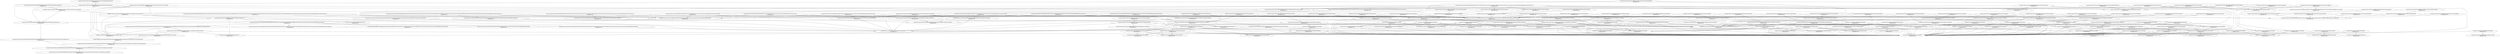 digraph G {
  "org.apache.commons.math3.analysis.differentiation$DerivativeStructure#pow(org.apache.commons.math3.analysis.differentiation.DerivativeStructure)" [label="org.apache.commons.math3.analysis.differentiation$DerivativeStructure#pow(org.apache.commons.math3.analysis.differentiation.DerivativeStructure)\nP(Fail|Node)=0.00"];
  "org.apache.commons.math3.analysis.differentiation$DSCompiler#pow(double[],int,double[],int,double[],int)" [label="org.apache.commons.math3.analysis.differentiation$DSCompiler#pow(double[],int,double[],int,double[],int)\nP(Fail|Node)=0.00"];
  "org.apache.commons.math3.analysis.differentiation$DSCompiler#checkCompatibility(org.apache.commons.math3.analysis.differentiation.DSCompiler)" [label="org.apache.commons.math3.analysis.differentiation$DSCompiler#checkCompatibility(org.apache.commons.math3.analysis.differentiation.DSCompiler)\nP(Fail|Node)=0.00"];
  "org.apache.commons.math3.analysis.differentiation$DerivativeStructure#DerivativeStructure(org.apache.commons.math3.analysis.differentiation.DSCompiler)" [label="org.apache.commons.math3.analysis.differentiation$DerivativeStructure#DerivativeStructure(org.apache.commons.math3.analysis.differentiation.DSCompiler)\nP(Fail|Node)=0.00"];
  "org.apache.commons.math3.analysis.differentiation$DSCompiler#multiply(double[],int,double[],int,double[],int)" [label="org.apache.commons.math3.analysis.differentiation$DSCompiler#multiply(double[],int,double[],int,double[],int)\nP(Fail|Node)=0.00"];
  "org.apache.commons.math3.analysis.differentiation$DSCompiler#exp(double[],int,double[],int)" [label="org.apache.commons.math3.analysis.differentiation$DSCompiler#exp(double[],int,double[],int)\nP(Fail|Node)=0.00"];
  "org.apache.commons.math3.analysis.differentiation$DSCompiler#getSize()" [label="org.apache.commons.math3.analysis.differentiation$DSCompiler#getSize()\nP(Fail|Node)=0.00"];
  "org.apache.commons.math3.analysis.differentiation$DSCompiler#log(double[],int,double[],int)" [label="org.apache.commons.math3.analysis.differentiation$DSCompiler#log(double[],int,double[],int)\nP(Fail|Node)=0.00"];
  "org.apache.commons.math3.util$FastMath#hypot(double,double)" [label="org.apache.commons.math3.util$FastMath#hypot(double,double)\nP(Fail|Node)=0.00"];
  "org.apache.commons.math3.util$FastMath#abs(double)" [label="org.apache.commons.math3.util$FastMath#abs(double)\nP(Fail|Node)=0.00"];
  "org.apache.commons.math3.util$FastMath#scalb(double,int)" [label="org.apache.commons.math3.util$FastMath#scalb(double,int)\nP(Fail|Node)=0.00"];
  "org.apache.commons.math3.util$FastMath#<clinit>()" [label="org.apache.commons.math3.util$FastMath#<clinit>()\nP(Fail|Node)=0.00"];
  "org.apache.commons.math3.util$FastMath#getExponent(double)" [label="org.apache.commons.math3.util$FastMath#getExponent(double)\nP(Fail|Node)=0.00"];
  "org.apache.commons.math3.util$FastMath#sqrt(double)" [label="org.apache.commons.math3.util$FastMath#sqrt(double)\nP(Fail|Node)=0.00"];
  "org.apache.commons.math3.analysis.differentiation$DSCompiler#rootN(double[],int,int,double[],int)" [label="org.apache.commons.math3.analysis.differentiation$DSCompiler#rootN(double[],int,int,double[],int)\nP(Fail|Node)=0.00"];
  "org.apache.commons.math3.analysis.differentiation$DSCompiler#compose(double[],int,double[],double[],int)" [label="org.apache.commons.math3.analysis.differentiation$DSCompiler#compose(double[],int,double[],double[],int)\nP(Fail|Node)=0.00"];
  "org.apache.commons.math3.util$FastMath#cbrt(double)" [label="org.apache.commons.math3.util$FastMath#cbrt(double)\nP(Fail|Node)=0.00"];
  "org.apache.commons.math3.util$FastMath#pow(double,int)" [label="org.apache.commons.math3.util$FastMath#pow(double,int)\nP(Fail|Node)=0.00"];
  "org.apache.commons.math3.util$FastMath#pow(double,double)" [label="org.apache.commons.math3.util$FastMath#pow(double,double)\nP(Fail|Node)=0.00"];
  "org.apache.commons.math3.analysis.differentiation$DerivativeStructure#floor()" [label="org.apache.commons.math3.analysis.differentiation$DerivativeStructure#floor()\nP(Fail|Node)=0.00"];
  "org.apache.commons.math3.analysis.differentiation$DSCompiler#getOrder()" [label="org.apache.commons.math3.analysis.differentiation$DSCompiler#getOrder()\nP(Fail|Node)=0.00"];
  "org.apache.commons.math3.util$FastMath#floor(double)" [label="org.apache.commons.math3.util$FastMath#floor(double)\nP(Fail|Node)=0.00"];
  "org.apache.commons.math3.analysis.differentiation$DSCompiler#getFreeParameters()" [label="org.apache.commons.math3.analysis.differentiation$DSCompiler#getFreeParameters()\nP(Fail|Node)=0.00"];
  "org.apache.commons.math3.analysis.differentiation$DerivativeStructure#DerivativeStructure(int,int,double)" [label="org.apache.commons.math3.analysis.differentiation$DerivativeStructure#DerivativeStructure(int,int,double)\nP(Fail|Node)=0.00"];
  "org.apache.commons.math3.analysis.differentiation$DerivativeStructure#DerivativeStructure(double,org.apache.commons.math3.analysis.differentiation.DerivativeStructure,double,org.apache.commons.math3.analysis.differentiation.DerivativeStructure,double,org.apache.commons.math3.analysis.differentiation.DerivativeStructure,double,org.apache.commons.math3.analysis.differentiation.DerivativeStructure)" [label="org.apache.commons.math3.analysis.differentiation$DerivativeStructure#DerivativeStructure(double,org.apache.commons.math3.analysis.differentiation.DerivativeStructure,double,org.apache.commons.math3.analysis.differentiation.DerivativeStructure,double,org.apache.commons.math3.analysis.differentiation.DerivativeStructure,double,org.apache.commons.math3.analysis.differentiation.DerivativeStructure)\nP(Fail|Node)=0.00"];
  "org.apache.commons.math3.analysis.differentiation$DSCompiler#linearCombination(double,double[],int,double,double[],int,double,double[],int,double,double[],int,double[],int)" [label="org.apache.commons.math3.analysis.differentiation$DSCompiler#linearCombination(double,double[],int,double,double[],int,double,double[],int,double,double[],int,double[],int)\nP(Fail|Node)=0.00"];
  "org.apache.commons.math3.util$FastMath#acosh(double)" [label="org.apache.commons.math3.util$FastMath#acosh(double)\nP(Fail|Node)=0.00"];
  "org.apache.commons.math3.util$FastMath#log(double)" [label="org.apache.commons.math3.util$FastMath#log(double)\nP(Fail|Node)=0.00"];
  "org.apache.commons.math3.util$FastMath#log(double,double[])" [label="org.apache.commons.math3.util$FastMath#log(double,double[])\nP(Fail|Node)=0.00"];
  "org.apache.commons.math3.analysis.differentiation$DerivativeStructure#asinh()" [label="org.apache.commons.math3.analysis.differentiation$DerivativeStructure#asinh()\nP(Fail|Node)=0.00"];
  "org.apache.commons.math3.analysis.differentiation$DSCompiler#asinh(double[],int,double[],int)" [label="org.apache.commons.math3.analysis.differentiation$DSCompiler#asinh(double[],int,double[],int)\nP(Fail|Node)=0.00"];
  "org.apache.commons.math3.util$FastMath#asinh(double)" [label="org.apache.commons.math3.util$FastMath#asinh(double)\nP(Fail|Node)=0.00"];
  "org.apache.commons.math3.analysis.differentiation$DerivativeStructure#DerivativeStructure(int,int,int,double)" [label="org.apache.commons.math3.analysis.differentiation$DerivativeStructure#DerivativeStructure(int,int,int,double)\nP(Fail|Node)=0.00"];
  "org.apache.commons.math3.analysis.differentiation$DSCompiler#<clinit>()" [label="org.apache.commons.math3.analysis.differentiation$DSCompiler#<clinit>()\nP(Fail|Node)=0.00"];
  "org.apache.commons.math3.exception$NumberIsTooLargeException#NumberIsTooLargeException(java.lang.Number,java.lang.Number,boolean)" [label="org.apache.commons.math3.exception$NumberIsTooLargeException#NumberIsTooLargeException(java.lang.Number,java.lang.Number,boolean)\nP(Fail|Node)=0.00"];
  "org.apache.commons.math3.analysis.differentiation$DSCompiler#getCompiler(int,int)" [label="org.apache.commons.math3.analysis.differentiation$DSCompiler#getCompiler(int,int)\nP(Fail|Node)=0.00"];
  "org.apache.commons.math3.analysis.differentiation$DSCompiler#sin(double[],int,double[],int)" [label="org.apache.commons.math3.analysis.differentiation$DSCompiler#sin(double[],int,double[],int)\nP(Fail|Node)=0.00"];
  "org.apache.commons.math3.util$FastMath#sin(double)" [label="org.apache.commons.math3.util$FastMath#sin(double)\nP(Fail|Node)=0.00"];
  "org.apache.commons.math3.util$FastMath#cos(double)" [label="org.apache.commons.math3.util$FastMath#cos(double)\nP(Fail|Node)=0.00"];
  "org.apache.commons.math3.util$FastMath#sinQ(double,double)" [label="org.apache.commons.math3.util$FastMath#sinQ(double,double)\nP(Fail|Node)=0.00"];
  "org.apache.commons.math3.util$FastMath$CodyWaite#getRemB()" [label="org.apache.commons.math3.util$FastMath$CodyWaite#getRemB()\nP(Fail|Node)=0.00"];
  "org.apache.commons.math3.util$FastMath$CodyWaite#getRemA()" [label="org.apache.commons.math3.util$FastMath$CodyWaite#getRemA()\nP(Fail|Node)=0.00"];
  "org.apache.commons.math3.util$FastMath#reducePayneHanek(double,double[])" [label="org.apache.commons.math3.util$FastMath#reducePayneHanek(double,double[])\nP(Fail|Node)=0.00"];
  "org.apache.commons.math3.util$FastMath$CodyWaite#getK()" [label="org.apache.commons.math3.util$FastMath$CodyWaite#getK()\nP(Fail|Node)=0.00"];
  "org.apache.commons.math3.util$FastMath#cosQ(double,double)" [label="org.apache.commons.math3.util$FastMath#cosQ(double,double)\nP(Fail|Node)=0.00"];
  "org.apache.commons.math3.util$FastMath$CodyWaite#FastMath$CodyWaite(double)" [label="org.apache.commons.math3.util$FastMath$CodyWaite#FastMath$CodyWaite(double)\nP(Fail|Node)=0.00"];
  "org.apache.commons.math3.analysis.differentiation$DSCompiler#expm1(double[],int,double[],int)" [label="org.apache.commons.math3.analysis.differentiation$DSCompiler#expm1(double[],int,double[],int)\nP(Fail|Node)=0.00"];
  "org.apache.commons.math3.util$FastMath#exp(double)" [label="org.apache.commons.math3.util$FastMath#exp(double)\nP(Fail|Node)=0.00"];
  "org.apache.commons.math3.util$FastMath#expm1(double)" [label="org.apache.commons.math3.util$FastMath#expm1(double)\nP(Fail|Node)=0.00"];
  "org.apache.commons.math3.util$FastMath#exp(double,double,double[])" [label="org.apache.commons.math3.util$FastMath#exp(double,double,double[])\nP(Fail|Node)=0.00"];
  "org.apache.commons.math3.analysis.differentiation$DerivativeStructure#hypot(org.apache.commons.math3.analysis.differentiation.DerivativeStructure,org.apache.commons.math3.analysis.differentiation.DerivativeStructure)" [label="org.apache.commons.math3.analysis.differentiation$DerivativeStructure#hypot(org.apache.commons.math3.analysis.differentiation.DerivativeStructure,org.apache.commons.math3.analysis.differentiation.DerivativeStructure)\nP(Fail|Node)=0.00"];
  "org.apache.commons.math3.analysis.differentiation$DerivativeStructure#multiply(org.apache.commons.math3.analysis.differentiation.DerivativeStructure)" [label="org.apache.commons.math3.analysis.differentiation$DerivativeStructure#multiply(org.apache.commons.math3.analysis.differentiation.DerivativeStructure)\nP(Fail|Node)=0.00"];
  "org.apache.commons.math3.analysis.differentiation$DerivativeStructure#add(org.apache.commons.math3.analysis.differentiation.DerivativeStructure)" [label="org.apache.commons.math3.analysis.differentiation$DerivativeStructure#add(org.apache.commons.math3.analysis.differentiation.DerivativeStructure)\nP(Fail|Node)=0.00"];
  "org.apache.commons.math3.analysis.differentiation$DerivativeStructure#sqrt()" [label="org.apache.commons.math3.analysis.differentiation$DerivativeStructure#sqrt()\nP(Fail|Node)=0.00"];
  "org.apache.commons.math3.analysis.differentiation$DerivativeStructure#scalb(int)" [label="org.apache.commons.math3.analysis.differentiation$DerivativeStructure#scalb(int)\nP(Fail|Node)=0.00"];
  "org.apache.commons.math3.analysis.differentiation$DerivativeStructure#abs()" [label="org.apache.commons.math3.analysis.differentiation$DerivativeStructure#abs()\nP(Fail|Node)=0.00"];
  "org.apache.commons.math3.analysis.differentiation$DerivativeStructure#getExponent()" [label="org.apache.commons.math3.analysis.differentiation$DerivativeStructure#getExponent()\nP(Fail|Node)=0.00"];
  "org.apache.commons.math3.util$FastMath$ExpIntTable#<clinit>()" [label="org.apache.commons.math3.util$FastMath$ExpIntTable#<clinit>()\nP(Fail|Node)=0.00"];
  "org.apache.commons.math3.util$FastMath$ExpFracTable#<clinit>()" [label="org.apache.commons.math3.util$FastMath$ExpFracTable#<clinit>()\nP(Fail|Node)=0.00"];
  "org.apache.commons.math3.util$FastMath#polyCosine(double)" [label="org.apache.commons.math3.util$FastMath#polyCosine(double)\nP(Fail|Node)=0.00"];
  "org.apache.commons.math3.util$FastMath#polySine(double)" [label="org.apache.commons.math3.util$FastMath#polySine(double)\nP(Fail|Node)=0.00"];
  "org.apache.commons.math3.util$FastMath#tan(double)" [label="org.apache.commons.math3.util$FastMath#tan(double)\nP(Fail|Node)=0.00"];
  "org.apache.commons.math3.util$FastMath#tanQ(double,double,boolean)" [label="org.apache.commons.math3.util$FastMath#tanQ(double,double,boolean)\nP(Fail|Node)=0.00"];
  "org.apache.commons.math3.util$FastMath#acos(double)" [label="org.apache.commons.math3.util$FastMath#acos(double)\nP(Fail|Node)=0.00"];
  "org.apache.commons.math3.util$FastMath#atan(double,double,boolean)" [label="org.apache.commons.math3.util$FastMath#atan(double,double,boolean)\nP(Fail|Node)=0.00"];
  "org.apache.commons.math3.util$FastMath#doubleHighPart(double)" [label="org.apache.commons.math3.util$FastMath#doubleHighPart(double)\nP(Fail|Node)=0.00"];
  "org.apache.commons.math3.util$FastMath#copySign(double,double)" [label="org.apache.commons.math3.util$FastMath#copySign(double,double)\nP(Fail|Node)=0.00"];
  "org.apache.commons.math3.analysis.differentiation$DSCompiler#DSCompiler(int,int,org.apache.commons.math3.analysis.differentiation.DSCompiler,org.apache.commons.math3.analysis.differentiation.DSCompiler)" [label="org.apache.commons.math3.analysis.differentiation$DSCompiler#DSCompiler(int,int,org.apache.commons.math3.analysis.differentiation.DSCompiler,org.apache.commons.math3.analysis.differentiation.DSCompiler)\nP(Fail|Node)=0.00"];
  "org.apache.commons.math3.util$FastMath#min(int,int)" [label="org.apache.commons.math3.util$FastMath#min(int,int)\nP(Fail|Node)=0.00"];
  "org.apache.commons.math3.util$FastMath#max(int,int)" [label="org.apache.commons.math3.util$FastMath#max(int,int)\nP(Fail|Node)=0.00"];
  "org.apache.commons.math3.analysis.differentiation$DSCompiler#compileLowerIndirection(int,int,org.apache.commons.math3.analysis.differentiation.DSCompiler,org.apache.commons.math3.analysis.differentiation.DSCompiler)" [label="org.apache.commons.math3.analysis.differentiation$DSCompiler#compileLowerIndirection(int,int,org.apache.commons.math3.analysis.differentiation.DSCompiler,org.apache.commons.math3.analysis.differentiation.DSCompiler)\nP(Fail|Node)=0.00"];
  "org.apache.commons.math3.analysis.differentiation$DSCompiler#compileSizes(int,int,org.apache.commons.math3.analysis.differentiation.DSCompiler)" [label="org.apache.commons.math3.analysis.differentiation$DSCompiler#compileSizes(int,int,org.apache.commons.math3.analysis.differentiation.DSCompiler)\nP(Fail|Node)=0.00"];
  "org.apache.commons.math3.analysis.differentiation$DSCompiler#compileMultiplicationIndirection(int,int,org.apache.commons.math3.analysis.differentiation.DSCompiler,org.apache.commons.math3.analysis.differentiation.DSCompiler,int[])" [label="org.apache.commons.math3.analysis.differentiation$DSCompiler#compileMultiplicationIndirection(int,int,org.apache.commons.math3.analysis.differentiation.DSCompiler,org.apache.commons.math3.analysis.differentiation.DSCompiler,int[])\nP(Fail|Node)=0.00"];
  "org.apache.commons.math3.analysis.differentiation$DSCompiler#compileCompositionIndirection(int,int,org.apache.commons.math3.analysis.differentiation.DSCompiler,org.apache.commons.math3.analysis.differentiation.DSCompiler,int[][],int[][])" [label="org.apache.commons.math3.analysis.differentiation$DSCompiler#compileCompositionIndirection(int,int,org.apache.commons.math3.analysis.differentiation.DSCompiler,org.apache.commons.math3.analysis.differentiation.DSCompiler,int[][],int[][])\nP(Fail|Node)=0.00"];
  "org.apache.commons.math3.analysis.differentiation$DSCompiler#compileDerivativesIndirection(int,int,org.apache.commons.math3.analysis.differentiation.DSCompiler,org.apache.commons.math3.analysis.differentiation.DSCompiler)" [label="org.apache.commons.math3.analysis.differentiation$DSCompiler#compileDerivativesIndirection(int,int,org.apache.commons.math3.analysis.differentiation.DSCompiler,org.apache.commons.math3.analysis.differentiation.DSCompiler)\nP(Fail|Node)=0.00"];
  "org.apache.commons.math3.analysis.differentiation$DSCompiler#convertIndex(int,int,int[][],int,int,int[][])" [label="org.apache.commons.math3.analysis.differentiation$DSCompiler#convertIndex(int,int,int[][],int,int,int[][])\nP(Fail|Node)=0.00"];
  "org.apache.commons.math3.analysis.differentiation$DSCompiler#getPartialDerivativeIndex(int,int,int[][],int[])" [label="org.apache.commons.math3.analysis.differentiation$DSCompiler#getPartialDerivativeIndex(int,int,int[][],int[])\nP(Fail|Node)=0.00"];
  "org.apache.commons.math3.analysis.differentiation$DerivativeStructure#rint()" [label="org.apache.commons.math3.analysis.differentiation$DerivativeStructure#rint()\nP(Fail|Node)=0.00"];
  "org.apache.commons.math3.util$FastMath#rint(double)" [label="org.apache.commons.math3.util$FastMath#rint(double)\nP(Fail|Node)=0.00"];
  "org.apache.commons.math3.analysis.differentiation$DerivativeStructure#DerivativeStructure(int,int)" [label="org.apache.commons.math3.analysis.differentiation$DerivativeStructure#DerivativeStructure(int,int)\nP(Fail|Node)=0.00"];
  "org.apache.commons.math3.util$FastMath$lnMant#<clinit>()" [label="org.apache.commons.math3.util$FastMath$lnMant#<clinit>()\nP(Fail|Node)=0.00"];
  "org.apache.commons.math3.util$FastMath#toDegrees(double)" [label="org.apache.commons.math3.util$FastMath#toDegrees(double)\nP(Fail|Node)=0.00"];
  "org.apache.commons.math3.exception$DimensionMismatchException#DimensionMismatchException(int,int)" [label="org.apache.commons.math3.exception$DimensionMismatchException#DimensionMismatchException(int,int)\nP(Fail|Node)=0.00"];
  "org.apache.commons.math3.analysis.differentiation$DerivativeStructure#subtract(double)" [label="org.apache.commons.math3.analysis.differentiation$DerivativeStructure#subtract(double)\nP(Fail|Node)=0.00"];
  "org.apache.commons.math3.analysis.differentiation$DerivativeStructure#add(double)" [label="org.apache.commons.math3.analysis.differentiation$DerivativeStructure#add(double)\nP(Fail|Node)=0.00"];
  "org.apache.commons.math3.analysis.differentiation$DerivativeStructure#DerivativeStructure(org.apache.commons.math3.analysis.differentiation.DerivativeStructure)" [label="org.apache.commons.math3.analysis.differentiation$DerivativeStructure#DerivativeStructure(org.apache.commons.math3.analysis.differentiation.DerivativeStructure)\nP(Fail|Node)=0.00"];
  "org.apache.commons.math3.analysis.differentiation$DSCompiler#pow(double[],int,int,double[],int)" [label="org.apache.commons.math3.analysis.differentiation$DSCompiler#pow(double[],int,int,double[],int)\nP(Fail|Node)=0.00"];
  "org.apache.commons.math3.util$FastMath#toRadians(double)" [label="org.apache.commons.math3.util$FastMath#toRadians(double)\nP(Fail|Node)=0.00"];
  "org.apache.commons.math3.analysis.differentiation$DerivativeStructure#multiply(double)" [label="org.apache.commons.math3.analysis.differentiation$DerivativeStructure#multiply(double)\nP(Fail|Node)=0.00"];
  "org.apache.commons.math3.analysis.differentiation$DerivativeStructure#remainder(org.apache.commons.math3.analysis.differentiation.DerivativeStructure)" [label="org.apache.commons.math3.analysis.differentiation$DerivativeStructure#remainder(org.apache.commons.math3.analysis.differentiation.DerivativeStructure)\nP(Fail|Node)=0.00"];
  "org.apache.commons.math3.analysis.differentiation$DSCompiler#remainder(double[],int,double[],int,double[],int)" [label="org.apache.commons.math3.analysis.differentiation$DSCompiler#remainder(double[],int,double[],int,double[],int)\nP(Fail|Node)=0.00"];
  "org.apache.commons.math3.analysis.differentiation$DerivativeStructure#ceil()" [label="org.apache.commons.math3.analysis.differentiation$DerivativeStructure#ceil()\nP(Fail|Node)=0.00"];
  "org.apache.commons.math3.util$FastMath#ceil(double)" [label="org.apache.commons.math3.util$FastMath#ceil(double)\nP(Fail|Node)=0.00"];
  "org.apache.commons.math3.analysis.differentiation$DerivativeStructure#compose(double[])" [label="org.apache.commons.math3.analysis.differentiation$DerivativeStructure#compose(double[])\nP(Fail|Node)=0.00"];
  "org.apache.commons.math3.analysis.differentiation$DerivativeStructure#getOrder()" [label="org.apache.commons.math3.analysis.differentiation$DerivativeStructure#getOrder()\nP(Fail|Node)=0.00"];
  "org.apache.commons.math3.exception$DimensionMismatchException#DimensionMismatchException(org.apache.commons.math3.exception.util.Localizable,int,int)" [label="org.apache.commons.math3.exception$DimensionMismatchException#DimensionMismatchException(org.apache.commons.math3.exception.util.Localizable,int,int)\nP(Fail|Node)=0.00"];
  "org.apache.commons.math3.analysis.differentiation$DSCompiler#sinh(double[],int,double[],int)" [label="org.apache.commons.math3.analysis.differentiation$DSCompiler#sinh(double[],int,double[],int)\nP(Fail|Node)=0.00"];
  "org.apache.commons.math3.util$FastMath#sinh(double)" [label="org.apache.commons.math3.util$FastMath#sinh(double)\nP(Fail|Node)=0.00"];
  "org.apache.commons.math3.util$FastMath#cosh(double)" [label="org.apache.commons.math3.util$FastMath#cosh(double)\nP(Fail|Node)=0.00"];
  "org.apache.commons.math3.analysis.differentiation$DSCompiler#atan2(double[],int,double[],int,double[],int)" [label="org.apache.commons.math3.analysis.differentiation$DSCompiler#atan2(double[],int,double[],int,double[],int)\nP(Fail|Node)=0.00"];
  "org.apache.commons.math3.analysis.differentiation$DSCompiler#subtract(double[],int,double[],int,double[],int)" [label="org.apache.commons.math3.analysis.differentiation$DSCompiler#subtract(double[],int,double[],int,double[],int)\nP(Fail|Node)=0.00"];
  "org.apache.commons.math3.analysis.differentiation$DSCompiler#divide(double[],int,double[],int,double[],int)" [label="org.apache.commons.math3.analysis.differentiation$DSCompiler#divide(double[],int,double[],int,double[],int)\nP(Fail|Node)=0.00"];
  "org.apache.commons.math3.analysis.differentiation$DSCompiler#add(double[],int,double[],int,double[],int)" [label="org.apache.commons.math3.analysis.differentiation$DSCompiler#add(double[],int,double[],int,double[],int)\nP(Fail|Node)=0.00"];
  "org.apache.commons.math3.analysis.differentiation$DSCompiler#atan(double[],int,double[],int)" [label="org.apache.commons.math3.analysis.differentiation$DSCompiler#atan(double[],int,double[],int)\nP(Fail|Node)=0.00"];
  "org.apache.commons.math3.analysis.differentiation$DerivativeStructure#subtract(org.apache.commons.math3.analysis.differentiation.DerivativeStructure)" [label="org.apache.commons.math3.analysis.differentiation$DerivativeStructure#subtract(org.apache.commons.math3.analysis.differentiation.DerivativeStructure)\nP(Fail|Node)=0.00"];
  "org.apache.commons.math3.analysis.differentiation$DerivativeStructure#signum()" [label="org.apache.commons.math3.analysis.differentiation$DerivativeStructure#signum()\nP(Fail|Node)=0.00"];
  "org.apache.commons.math3.util$FastMath#signum(double)" [label="org.apache.commons.math3.util$FastMath#signum(double)\nP(Fail|Node)=0.00"];
  "org.apache.commons.math3.util$FastMath#atan(double)" [label="org.apache.commons.math3.util$FastMath#atan(double)\nP(Fail|Node)=0.00"];
  "org.apache.commons.math3.analysis.differentiation$DSCompiler#taylor(double[],int,double[])" [label="org.apache.commons.math3.analysis.differentiation$DSCompiler#taylor(double[],int,double[])\nP(Fail|Node)=0.00"];
  "org.apache.commons.math3.analysis.differentiation$DSCompiler#getPartialDerivativeOrders(int)" [label="org.apache.commons.math3.analysis.differentiation$DSCompiler#getPartialDerivativeOrders(int)\nP(Fail|Node)=0.00"];
  "org.apache.commons.math3.analysis.differentiation$DerivativeStructure#cbrt()" [label="org.apache.commons.math3.analysis.differentiation$DerivativeStructure#cbrt()\nP(Fail|Node)=0.00"];
  "org.apache.commons.math3.analysis.differentiation$DerivativeStructure#rootN(int)" [label="org.apache.commons.math3.analysis.differentiation$DerivativeStructure#rootN(int)\nP(Fail|Node)=0.00"];
  "org.apache.commons.math3.analysis.differentiation$DSCompiler#acos(double[],int,double[],int)" [label="org.apache.commons.math3.analysis.differentiation$DSCompiler#acos(double[],int,double[],int)\nP(Fail|Node)=0.00"];
  "org.apache.commons.math3.analysis.differentiation$DerivativeStructure#DerivativeStructure(double,org.apache.commons.math3.analysis.differentiation.DerivativeStructure,double,org.apache.commons.math3.analysis.differentiation.DerivativeStructure)" [label="org.apache.commons.math3.analysis.differentiation$DerivativeStructure#DerivativeStructure(double,org.apache.commons.math3.analysis.differentiation.DerivativeStructure,double,org.apache.commons.math3.analysis.differentiation.DerivativeStructure)\nP(Fail|Node)=0.00"];
  "org.apache.commons.math3.analysis.differentiation$DSCompiler#linearCombination(double,double[],int,double,double[],int,double[],int)" [label="org.apache.commons.math3.analysis.differentiation$DSCompiler#linearCombination(double,double[],int,double,double[],int,double[],int)\nP(Fail|Node)=0.00"];
  "org.apache.commons.math3.analysis.differentiation$DerivativeStructure#taylor(double[])" [label="org.apache.commons.math3.analysis.differentiation$DerivativeStructure#taylor(double[])\nP(Fail|Node)=0.00"];
  "org.apache.commons.math3.analysis.differentiation$DerivativeStructure#DerivativeStructure(int,int,double[])" [label="org.apache.commons.math3.analysis.differentiation$DerivativeStructure#DerivativeStructure(int,int,double[])\nP(Fail|Node)=0.00"];
  "org.apache.commons.math3.util$FastMath#tanh(double)" [label="org.apache.commons.math3.util$FastMath#tanh(double)\nP(Fail|Node)=0.00"];
  "org.apache.commons.math3.util$FastMath#expm1(double,double[])" [label="org.apache.commons.math3.util$FastMath#expm1(double,double[])\nP(Fail|Node)=0.00"];
  "org.apache.commons.math3.analysis.differentiation$DerivativeStructure#toRadians()" [label="org.apache.commons.math3.analysis.differentiation$DerivativeStructure#toRadians()\nP(Fail|Node)=0.00"];
  "org.apache.commons.math3.analysis.differentiation$DSCompiler#asin(double[],int,double[],int)" [label="org.apache.commons.math3.analysis.differentiation$DSCompiler#asin(double[],int,double[],int)\nP(Fail|Node)=0.00"];
  "org.apache.commons.math3.util$FastMath#asin(double)" [label="org.apache.commons.math3.util$FastMath#asin(double)\nP(Fail|Node)=0.00"];
  "org.apache.commons.math3.exception$NumberIsTooLargeException#NumberIsTooLargeException(org.apache.commons.math3.exception.util.Localizable,java.lang.Number,java.lang.Number,boolean)" [label="org.apache.commons.math3.exception$NumberIsTooLargeException#NumberIsTooLargeException(org.apache.commons.math3.exception.util.Localizable,java.lang.Number,java.lang.Number,boolean)\nP(Fail|Node)=0.00"];
  "org.apache.commons.math3.exception$MathIllegalNumberException#MathIllegalNumberException(org.apache.commons.math3.exception.util.Localizable,java.lang.Number,java.lang.Object[])" [label="org.apache.commons.math3.exception$MathIllegalNumberException#MathIllegalNumberException(org.apache.commons.math3.exception.util.Localizable,java.lang.Number,java.lang.Object[])\nP(Fail|Node)=0.00"];
  "org.apache.commons.math3.analysis.differentiation$DSCompiler#tanh(double[],int,double[],int)" [label="org.apache.commons.math3.analysis.differentiation$DSCompiler#tanh(double[],int,double[],int)\nP(Fail|Node)=0.00"];
  "org.apache.commons.math3.analysis.differentiation$DerivativeStructure#atanh()" [label="org.apache.commons.math3.analysis.differentiation$DerivativeStructure#atanh()\nP(Fail|Node)=0.00"];
  "org.apache.commons.math3.analysis.differentiation$DSCompiler#atanh(double[],int,double[],int)" [label="org.apache.commons.math3.analysis.differentiation$DSCompiler#atanh(double[],int,double[],int)\nP(Fail|Node)=0.00"];
  "org.apache.commons.math3.analysis.differentiation$DerivativeStructure#asin()" [label="org.apache.commons.math3.analysis.differentiation$DerivativeStructure#asin()\nP(Fail|Node)=0.00"];
  "org.apache.commons.math3.util$FastMath#log1p(double)" [label="org.apache.commons.math3.util$FastMath#log1p(double)\nP(Fail|Node)=0.00"];
  "org.apache.commons.math3.analysis.differentiation$DerivativeStructure#DerivativeStructure(double,org.apache.commons.math3.analysis.differentiation.DerivativeStructure,double,org.apache.commons.math3.analysis.differentiation.DerivativeStructure,double,org.apache.commons.math3.analysis.differentiation.DerivativeStructure)" [label="org.apache.commons.math3.analysis.differentiation$DerivativeStructure#DerivativeStructure(double,org.apache.commons.math3.analysis.differentiation.DerivativeStructure,double,org.apache.commons.math3.analysis.differentiation.DerivativeStructure,double,org.apache.commons.math3.analysis.differentiation.DerivativeStructure)\nP(Fail|Node)=0.00"];
  "org.apache.commons.math3.analysis.differentiation$DSCompiler#linearCombination(double,double[],int,double,double[],int,double,double[],int,double[],int)" [label="org.apache.commons.math3.analysis.differentiation$DSCompiler#linearCombination(double,double[],int,double,double[],int,double,double[],int,double[],int)\nP(Fail|Node)=0.00"];
  "org.apache.commons.math3.analysis.differentiation$DerivativeStructure#pow(double)" [label="org.apache.commons.math3.analysis.differentiation$DerivativeStructure#pow(double)\nP(Fail|Node)=0.00"];
  "org.apache.commons.math3.analysis.differentiation$DSCompiler#pow(double[],int,double,double[],int)" [label="org.apache.commons.math3.analysis.differentiation$DSCompiler#pow(double[],int,double,double[],int)\nP(Fail|Node)=0.00"];
  "org.apache.commons.math3.analysis.differentiation$DerivativeStructure#writeReplace()" [label="org.apache.commons.math3.analysis.differentiation$DerivativeStructure#writeReplace()\nP(Fail|Node)=0.00"];
  "org.apache.commons.math3.analysis.differentiation$DerivativeStructure$DataTransferObject#DerivativeStructure$DataTransferObject(int,int,double[])" [label="org.apache.commons.math3.analysis.differentiation$DerivativeStructure$DataTransferObject#DerivativeStructure$DataTransferObject(int,int,double[])\nP(Fail|Node)=0.00"];
  "org.apache.commons.math3.analysis.differentiation$DerivativeStructure#getField()" [label="org.apache.commons.math3.analysis.differentiation$DerivativeStructure#getField()\nP(Fail|Node)=0.00"];
  "org.apache.commons.math3.analysis.differentiation$DerivativeStructure#divide(org.apache.commons.math3.analysis.differentiation.DerivativeStructure)" [label="org.apache.commons.math3.analysis.differentiation$DerivativeStructure#divide(org.apache.commons.math3.analysis.differentiation.DerivativeStructure)\nP(Fail|Node)=0.00"];
  "org.apache.commons.math3.analysis.differentiation$DerivativeStructure#negate()" [label="org.apache.commons.math3.analysis.differentiation$DerivativeStructure#negate()\nP(Fail|Node)=0.00"];
  "org.apache.commons.math3.analysis.differentiation$DerivativeStructure#toDegrees()" [label="org.apache.commons.math3.analysis.differentiation$DerivativeStructure#toDegrees()\nP(Fail|Node)=0.00"];
  "org.apache.commons.math3.exception$MathIllegalArgumentException#MathIllegalArgumentException(org.apache.commons.math3.exception.util.Localizable,java.lang.Object[])" [label="org.apache.commons.math3.exception$MathIllegalArgumentException#MathIllegalArgumentException(org.apache.commons.math3.exception.util.Localizable,java.lang.Object[])\nP(Fail|Node)=0.00"];
  "org.apache.commons.math3.analysis.differentiation$DerivativeStructure#atan2(org.apache.commons.math3.analysis.differentiation.DerivativeStructure,org.apache.commons.math3.analysis.differentiation.DerivativeStructure)" [label="org.apache.commons.math3.analysis.differentiation$DerivativeStructure#atan2(org.apache.commons.math3.analysis.differentiation.DerivativeStructure,org.apache.commons.math3.analysis.differentiation.DerivativeStructure)\nP(Fail|Node)=0.00"];
  "org.apache.commons.math3.util$FastMath#main(java.lang.String[])" [label="org.apache.commons.math3.util$FastMath#main(java.lang.String[])\nP(Fail|Node)=0.00"];
  "org.apache.commons.math3.analysis.differentiation$DerivativeStructure#sinh()" [label="org.apache.commons.math3.analysis.differentiation$DerivativeStructure#sinh()\nP(Fail|Node)=0.00"];
  "org.apache.commons.math3.analysis.differentiation$DSCompiler#cos(double[],int,double[],int)" [label="org.apache.commons.math3.analysis.differentiation$DSCompiler#cos(double[],int,double[],int)\nP(Fail|Node)=0.00"];
  "org.apache.commons.math3.analysis.differentiation$DerivativeStructure#multiply(int)" [label="org.apache.commons.math3.analysis.differentiation$DerivativeStructure#multiply(int)\nP(Fail|Node)=0.00"];
  "org.apache.commons.math3.analysis.differentiation$DSCompiler#cosh(double[],int,double[],int)" [label="org.apache.commons.math3.analysis.differentiation$DSCompiler#cosh(double[],int,double[],int)\nP(Fail|Node)=0.00"];
  "org.apache.commons.math3.util$FastMath#atan2(double,double)" [label="org.apache.commons.math3.util$FastMath#atan2(double,double)\nP(Fail|Node)=0.00"];
  "org.apache.commons.math3.analysis.differentiation$DerivativeStructure#cos()" [label="org.apache.commons.math3.analysis.differentiation$DerivativeStructure#cos()\nP(Fail|Node)=0.00"];
  "org.apache.commons.math3.analysis.differentiation$DerivativeStructure#log1p()" [label="org.apache.commons.math3.analysis.differentiation$DerivativeStructure#log1p()\nP(Fail|Node)=0.00"];
  "org.apache.commons.math3.analysis.differentiation$DSCompiler#log1p(double[],int,double[],int)" [label="org.apache.commons.math3.analysis.differentiation$DSCompiler#log1p(double[],int,double[],int)\nP(Fail|Node)=0.00"];
  "org.apache.commons.math3.util$FastMath#atanh(double)" [label="org.apache.commons.math3.util$FastMath#atanh(double)\nP(Fail|Node)=0.00"];
  "org.apache.commons.math3.util$FastMath#ulp(double)" [label="org.apache.commons.math3.util$FastMath#ulp(double)\nP(Fail|Node)=0.00"];
  "org.apache.commons.math3.analysis.differentiation$DerivativeStructure#getPartialDerivative(int[])" [label="org.apache.commons.math3.analysis.differentiation$DerivativeStructure#getPartialDerivative(int[])\nP(Fail|Node)=0.00"];
  "org.apache.commons.math3.analysis.differentiation$DSCompiler#getPartialDerivativeIndex(int[])" [label="org.apache.commons.math3.analysis.differentiation$DSCompiler#getPartialDerivativeIndex(int[])\nP(Fail|Node)=0.00"];
  "org.apache.commons.math3.analysis.differentiation$DerivativeStructure#expm1()" [label="org.apache.commons.math3.analysis.differentiation$DerivativeStructure#expm1()\nP(Fail|Node)=0.00"];
  "org.apache.commons.math3.analysis.differentiation$DSCompiler#acosh(double[],int,double[],int)" [label="org.apache.commons.math3.analysis.differentiation$DSCompiler#acosh(double[],int,double[],int)\nP(Fail|Node)=0.00"];
  "org.apache.commons.math3.util$FastMath#nextUp(double)" [label="org.apache.commons.math3.util$FastMath#nextUp(double)\nP(Fail|Node)=0.00"];
  "org.apache.commons.math3.util$FastMath#nextAfter(double,double)" [label="org.apache.commons.math3.util$FastMath#nextAfter(double,double)\nP(Fail|Node)=0.00"];
  "org.apache.commons.math3.util$FastMath#log(double,double)" [label="org.apache.commons.math3.util$FastMath#log(double,double)\nP(Fail|Node)=0.00"];
  "org.apache.commons.math3.analysis.differentiation$DerivativeStructure$DataTransferObject#readResolve()" [label="org.apache.commons.math3.analysis.differentiation$DerivativeStructure$DataTransferObject#readResolve()\nP(Fail|Node)=0.00"];
  "org.apache.commons.math3.analysis.differentiation$DerivativeStructure#log()" [label="org.apache.commons.math3.analysis.differentiation$DerivativeStructure#log()\nP(Fail|Node)=0.00"];
  "org.apache.commons.math3.analysis.differentiation$DerivativeStructure#cosh()" [label="org.apache.commons.math3.analysis.differentiation$DerivativeStructure#cosh()\nP(Fail|Node)=0.00"];
  "org.apache.commons.math3.analysis.differentiation$DerivativeStructure#log10()" [label="org.apache.commons.math3.analysis.differentiation$DerivativeStructure#log10()\nP(Fail|Node)=0.00"];
  "org.apache.commons.math3.analysis.differentiation$DSCompiler#log10(double[],int,double[],int)" [label="org.apache.commons.math3.analysis.differentiation$DSCompiler#log10(double[],int,double[],int)\nP(Fail|Node)=0.00"];
  "org.apache.commons.math3.analysis.differentiation$DerivativeStructure#reciprocal()" [label="org.apache.commons.math3.analysis.differentiation$DerivativeStructure#reciprocal()\nP(Fail|Node)=0.00"];
  "org.apache.commons.math3.analysis.differentiation$DerivativeStructure#copySign(double)" [label="org.apache.commons.math3.analysis.differentiation$DerivativeStructure#copySign(double)\nP(Fail|Node)=0.00"];
  "org.apache.commons.math3.analysis.differentiation$DerivativeStructure#tan()" [label="org.apache.commons.math3.analysis.differentiation$DerivativeStructure#tan()\nP(Fail|Node)=0.00"];
  "org.apache.commons.math3.analysis.differentiation$DSCompiler#tan(double[],int,double[],int)" [label="org.apache.commons.math3.analysis.differentiation$DSCompiler#tan(double[],int,double[],int)\nP(Fail|Node)=0.00"];
  "org.apache.commons.math3.analysis.differentiation$DerivativeStructure#sin()" [label="org.apache.commons.math3.analysis.differentiation$DerivativeStructure#sin()\nP(Fail|Node)=0.00"];
  "org.apache.commons.math3.analysis.differentiation$DerivativeStructure#remainder(double)" [label="org.apache.commons.math3.analysis.differentiation$DerivativeStructure#remainder(double)\nP(Fail|Node)=0.00"];
  "org.apache.commons.math3.util$FastMath#log10(double)" [label="org.apache.commons.math3.util$FastMath#log10(double)\nP(Fail|Node)=0.00"];
  "org.apache.commons.math3.util$FastMath#round(double)" [label="org.apache.commons.math3.util$FastMath#round(double)\nP(Fail|Node)=0.00"];
  "org.apache.commons.math3.analysis.differentiation$DerivativeStructure#tanh()" [label="org.apache.commons.math3.analysis.differentiation$DerivativeStructure#tanh()\nP(Fail|Node)=0.00"];
  "org.apache.commons.math3.analysis.differentiation$DerivativeStructure#acos()" [label="org.apache.commons.math3.analysis.differentiation$DerivativeStructure#acos()\nP(Fail|Node)=0.00"];
  "org.apache.commons.math3.analysis.differentiation$DerivativeStructure#atan()" [label="org.apache.commons.math3.analysis.differentiation$DerivativeStructure#atan()\nP(Fail|Node)=0.00"];
  "org.apache.commons.math3.analysis.differentiation$DerivativeStructure#getFreeParameters()" [label="org.apache.commons.math3.analysis.differentiation$DerivativeStructure#getFreeParameters()\nP(Fail|Node)=0.00"];
  "org.apache.commons.math3.util$FastMath#ulp(float)" [label="org.apache.commons.math3.util$FastMath#ulp(float)\nP(Fail|Node)=0.00"];
  "org.apache.commons.math3.util$FastMath#abs(float)" [label="org.apache.commons.math3.util$FastMath#abs(float)\nP(Fail|Node)=0.00"];
  "org.apache.commons.math3.analysis.differentiation$DerivativeStructure#acosh()" [label="org.apache.commons.math3.analysis.differentiation$DerivativeStructure#acosh()\nP(Fail|Node)=0.00"];
  "org.apache.commons.math3.analysis.differentiation$DerivativeStructure#pow(int)" [label="org.apache.commons.math3.analysis.differentiation$DerivativeStructure#pow(int)\nP(Fail|Node)=0.00"];
  "org.apache.commons.math3.analysis.differentiation$DerivativeStructure#exp()" [label="org.apache.commons.math3.analysis.differentiation$DerivativeStructure#exp()\nP(Fail|Node)=0.00"];
  "org.apache.commons.math3.util$FastMath#nextUp(float)" [label="org.apache.commons.math3.util$FastMath#nextUp(float)\nP(Fail|Node)=0.00"];
  "org.apache.commons.math3.util$FastMath#nextAfter(float,double)" [label="org.apache.commons.math3.util$FastMath#nextAfter(float,double)\nP(Fail|Node)=0.00"];
  "org.apache.commons.math3.analysis.differentiation$DerivativeStructure#round()" [label="org.apache.commons.math3.analysis.differentiation$DerivativeStructure#round()\nP(Fail|Node)=0.00"];
  "org.apache.commons.math3.util$FastMath#round(float)" [label="org.apache.commons.math3.util$FastMath#round(float)\nP(Fail|Node)=0.00"];
  "org.apache.commons.math3.analysis.differentiation$DerivativeStructure#divide(double)" [label="org.apache.commons.math3.analysis.differentiation$DerivativeStructure#divide(double)\nP(Fail|Node)=0.00"];
  "org.apache.commons.math3.analysis.differentiation$DerivativeStructure#pow(org.apache.commons.math3.analysis.differentiation.DerivativeStructure)" -> "org.apache.commons.math3.analysis.differentiation$DSCompiler#pow(double[],int,double[],int,double[],int)";
  "org.apache.commons.math3.analysis.differentiation$DerivativeStructure#pow(org.apache.commons.math3.analysis.differentiation.DerivativeStructure)" -> "org.apache.commons.math3.analysis.differentiation$DSCompiler#checkCompatibility(org.apache.commons.math3.analysis.differentiation.DSCompiler)";
  "org.apache.commons.math3.analysis.differentiation$DerivativeStructure#pow(org.apache.commons.math3.analysis.differentiation.DerivativeStructure)" -> "org.apache.commons.math3.analysis.differentiation$DerivativeStructure#DerivativeStructure(org.apache.commons.math3.analysis.differentiation.DSCompiler)";
  "org.apache.commons.math3.analysis.differentiation$DSCompiler#pow(double[],int,double[],int,double[],int)" -> "org.apache.commons.math3.analysis.differentiation$DSCompiler#multiply(double[],int,double[],int,double[],int)";
  "org.apache.commons.math3.analysis.differentiation$DSCompiler#pow(double[],int,double[],int,double[],int)" -> "org.apache.commons.math3.analysis.differentiation$DSCompiler#exp(double[],int,double[],int)";
  "org.apache.commons.math3.analysis.differentiation$DSCompiler#pow(double[],int,double[],int,double[],int)" -> "org.apache.commons.math3.analysis.differentiation$DSCompiler#getSize()";
  "org.apache.commons.math3.analysis.differentiation$DSCompiler#pow(double[],int,double[],int,double[],int)" -> "org.apache.commons.math3.analysis.differentiation$DSCompiler#log(double[],int,double[],int)";
  "org.apache.commons.math3.analysis.differentiation$DSCompiler#checkCompatibility(org.apache.commons.math3.analysis.differentiation.DSCompiler)" -> "org.apache.commons.math3.exception$DimensionMismatchException#DimensionMismatchException(int,int)";
  "org.apache.commons.math3.analysis.differentiation$DerivativeStructure#DerivativeStructure(org.apache.commons.math3.analysis.differentiation.DSCompiler)" -> "org.apache.commons.math3.analysis.differentiation$DSCompiler#getSize()";
  "org.apache.commons.math3.analysis.differentiation$DSCompiler#exp(double[],int,double[],int)" -> "org.apache.commons.math3.util$FastMath#<clinit>()";
  "org.apache.commons.math3.analysis.differentiation$DSCompiler#exp(double[],int,double[],int)" -> "org.apache.commons.math3.util$FastMath#exp(double)";
  "org.apache.commons.math3.analysis.differentiation$DSCompiler#exp(double[],int,double[],int)" -> "org.apache.commons.math3.analysis.differentiation$DSCompiler#compose(double[],int,double[],double[],int)";
  "org.apache.commons.math3.analysis.differentiation$DSCompiler#log(double[],int,double[],int)" -> "org.apache.commons.math3.analysis.differentiation$DSCompiler#compose(double[],int,double[],double[],int)";
  "org.apache.commons.math3.analysis.differentiation$DSCompiler#log(double[],int,double[],int)" -> "org.apache.commons.math3.util$FastMath#<clinit>()";
  "org.apache.commons.math3.analysis.differentiation$DSCompiler#log(double[],int,double[],int)" -> "org.apache.commons.math3.util$FastMath#log(double)";
  "org.apache.commons.math3.util$FastMath#hypot(double,double)" -> "org.apache.commons.math3.util$FastMath#abs(double)";
  "org.apache.commons.math3.util$FastMath#hypot(double,double)" -> "org.apache.commons.math3.util$FastMath#scalb(double,int)";
  "org.apache.commons.math3.util$FastMath#hypot(double,double)" -> "org.apache.commons.math3.util$FastMath#<clinit>()";
  "org.apache.commons.math3.util$FastMath#hypot(double,double)" -> "org.apache.commons.math3.util$FastMath#getExponent(double)";
  "org.apache.commons.math3.util$FastMath#hypot(double,double)" -> "org.apache.commons.math3.util$FastMath#sqrt(double)";
  "org.apache.commons.math3.analysis.differentiation$DSCompiler#rootN(double[],int,int,double[],int)" -> "org.apache.commons.math3.analysis.differentiation$DSCompiler#compose(double[],int,double[],double[],int)";
  "org.apache.commons.math3.analysis.differentiation$DSCompiler#rootN(double[],int,int,double[],int)" -> "org.apache.commons.math3.util$FastMath#cbrt(double)";
  "org.apache.commons.math3.analysis.differentiation$DSCompiler#rootN(double[],int,int,double[],int)" -> "org.apache.commons.math3.util$FastMath#<clinit>()";
  "org.apache.commons.math3.analysis.differentiation$DSCompiler#rootN(double[],int,int,double[],int)" -> "org.apache.commons.math3.util$FastMath#pow(double,int)";
  "org.apache.commons.math3.analysis.differentiation$DSCompiler#rootN(double[],int,int,double[],int)" -> "org.apache.commons.math3.util$FastMath#sqrt(double)";
  "org.apache.commons.math3.analysis.differentiation$DSCompiler#rootN(double[],int,int,double[],int)" -> "org.apache.commons.math3.util$FastMath#pow(double,double)";
  "org.apache.commons.math3.util$FastMath#cbrt(double)" -> "org.apache.commons.math3.util$FastMath#<clinit>()";
  "org.apache.commons.math3.util$FastMath#pow(double,double)" -> "org.apache.commons.math3.util$FastMath#log(double,double[])";
  "org.apache.commons.math3.util$FastMath#pow(double,double)" -> "org.apache.commons.math3.util$FastMath#<clinit>()";
  "org.apache.commons.math3.util$FastMath#pow(double,double)" -> "org.apache.commons.math3.util$FastMath#exp(double,double,double[])";
  "org.apache.commons.math3.analysis.differentiation$DerivativeStructure#floor()" -> "org.apache.commons.math3.analysis.differentiation$DSCompiler#getOrder()";
  "org.apache.commons.math3.analysis.differentiation$DerivativeStructure#floor()" -> "org.apache.commons.math3.util$FastMath#floor(double)";
  "org.apache.commons.math3.analysis.differentiation$DerivativeStructure#floor()" -> "org.apache.commons.math3.analysis.differentiation$DSCompiler#getFreeParameters()";
  "org.apache.commons.math3.analysis.differentiation$DerivativeStructure#floor()" -> "org.apache.commons.math3.analysis.differentiation$DerivativeStructure#DerivativeStructure(int,int,double)";
  "org.apache.commons.math3.analysis.differentiation$DerivativeStructure#floor()" -> "org.apache.commons.math3.util$FastMath#<clinit>()";
  "org.apache.commons.math3.analysis.differentiation$DerivativeStructure#DerivativeStructure(int,int,double)" -> "org.apache.commons.math3.analysis.differentiation$DerivativeStructure#DerivativeStructure(int,int)";
  "org.apache.commons.math3.analysis.differentiation$DerivativeStructure#DerivativeStructure(double,org.apache.commons.math3.analysis.differentiation.DerivativeStructure,double,org.apache.commons.math3.analysis.differentiation.DerivativeStructure,double,org.apache.commons.math3.analysis.differentiation.DerivativeStructure,double,org.apache.commons.math3.analysis.differentiation.DerivativeStructure)" -> "org.apache.commons.math3.analysis.differentiation$DSCompiler#linearCombination(double,double[],int,double,double[],int,double,double[],int,double,double[],int,double[],int)";
  "org.apache.commons.math3.analysis.differentiation$DerivativeStructure#DerivativeStructure(double,org.apache.commons.math3.analysis.differentiation.DerivativeStructure,double,org.apache.commons.math3.analysis.differentiation.DerivativeStructure,double,org.apache.commons.math3.analysis.differentiation.DerivativeStructure,double,org.apache.commons.math3.analysis.differentiation.DerivativeStructure)" -> "org.apache.commons.math3.analysis.differentiation$DSCompiler#checkCompatibility(org.apache.commons.math3.analysis.differentiation.DSCompiler)";
  "org.apache.commons.math3.analysis.differentiation$DerivativeStructure#DerivativeStructure(double,org.apache.commons.math3.analysis.differentiation.DerivativeStructure,double,org.apache.commons.math3.analysis.differentiation.DerivativeStructure,double,org.apache.commons.math3.analysis.differentiation.DerivativeStructure,double,org.apache.commons.math3.analysis.differentiation.DerivativeStructure)" -> "org.apache.commons.math3.analysis.differentiation$DerivativeStructure#DerivativeStructure(org.apache.commons.math3.analysis.differentiation.DSCompiler)";
  "org.apache.commons.math3.analysis.differentiation$DSCompiler#linearCombination(double,double[],int,double,double[],int,double,double[],int,double,double[],int,double[],int)" -> "org.apache.commons.math3.analysis.differentiation$DSCompiler#getSize()";
  "org.apache.commons.math3.util$FastMath#acosh(double)" -> "org.apache.commons.math3.util$FastMath#log(double)";
  "org.apache.commons.math3.util$FastMath#acosh(double)" -> "org.apache.commons.math3.util$FastMath#sqrt(double)";
  "org.apache.commons.math3.util$FastMath#acosh(double)" -> "org.apache.commons.math3.util$FastMath#<clinit>()";
  "org.apache.commons.math3.util$FastMath#log(double)" -> "org.apache.commons.math3.util$FastMath#<clinit>()";
  "org.apache.commons.math3.util$FastMath#log(double)" -> "org.apache.commons.math3.util$FastMath#log(double,double[])";
  "org.apache.commons.math3.util$FastMath#log(double,double[])" -> "org.apache.commons.math3.util$FastMath$lnMant#<clinit>()";
  "org.apache.commons.math3.util$FastMath#log(double,double[])" -> "org.apache.commons.math3.util$FastMath#<clinit>()";
  "org.apache.commons.math3.analysis.differentiation$DerivativeStructure#asinh()" -> "org.apache.commons.math3.analysis.differentiation$DSCompiler#asinh(double[],int,double[],int)";
  "org.apache.commons.math3.analysis.differentiation$DerivativeStructure#asinh()" -> "org.apache.commons.math3.analysis.differentiation$DerivativeStructure#DerivativeStructure(org.apache.commons.math3.analysis.differentiation.DSCompiler)";
  "org.apache.commons.math3.analysis.differentiation$DSCompiler#asinh(double[],int,double[],int)" -> "org.apache.commons.math3.util$FastMath#sqrt(double)";
  "org.apache.commons.math3.analysis.differentiation$DSCompiler#asinh(double[],int,double[],int)" -> "org.apache.commons.math3.analysis.differentiation$DSCompiler#compose(double[],int,double[],double[],int)";
  "org.apache.commons.math3.analysis.differentiation$DSCompiler#asinh(double[],int,double[],int)" -> "org.apache.commons.math3.util$FastMath#asinh(double)";
  "org.apache.commons.math3.analysis.differentiation$DSCompiler#asinh(double[],int,double[],int)" -> "org.apache.commons.math3.util$FastMath#<clinit>()";
  "org.apache.commons.math3.util$FastMath#asinh(double)" -> "org.apache.commons.math3.util$FastMath#<clinit>()";
  "org.apache.commons.math3.util$FastMath#asinh(double)" -> "org.apache.commons.math3.util$FastMath#sqrt(double)";
  "org.apache.commons.math3.util$FastMath#asinh(double)" -> "org.apache.commons.math3.util$FastMath#log(double)";
  "org.apache.commons.math3.analysis.differentiation$DerivativeStructure#DerivativeStructure(int,int,int,double)" -> "org.apache.commons.math3.analysis.differentiation$DSCompiler#getSize()";
  "org.apache.commons.math3.analysis.differentiation$DerivativeStructure#DerivativeStructure(int,int,int,double)" -> "org.apache.commons.math3.analysis.differentiation$DSCompiler#<clinit>()";
  "org.apache.commons.math3.analysis.differentiation$DerivativeStructure#DerivativeStructure(int,int,int,double)" -> "org.apache.commons.math3.exception$NumberIsTooLargeException#NumberIsTooLargeException(java.lang.Number,java.lang.Number,boolean)";
  "org.apache.commons.math3.analysis.differentiation$DerivativeStructure#DerivativeStructure(int,int,int,double)" -> "org.apache.commons.math3.analysis.differentiation$DerivativeStructure#DerivativeStructure(int,int,double)";
  "org.apache.commons.math3.analysis.differentiation$DerivativeStructure#DerivativeStructure(int,int,int,double)" -> "org.apache.commons.math3.analysis.differentiation$DSCompiler#getCompiler(int,int)";
  "org.apache.commons.math3.exception$NumberIsTooLargeException#NumberIsTooLargeException(java.lang.Number,java.lang.Number,boolean)" -> "org.apache.commons.math3.exception$NumberIsTooLargeException#NumberIsTooLargeException(org.apache.commons.math3.exception.util.Localizable,java.lang.Number,java.lang.Number,boolean)";
  "org.apache.commons.math3.analysis.differentiation$DSCompiler#getCompiler(int,int)" -> "org.apache.commons.math3.analysis.differentiation$DSCompiler#DSCompiler(int,int,org.apache.commons.math3.analysis.differentiation.DSCompiler,org.apache.commons.math3.analysis.differentiation.DSCompiler)";
  "org.apache.commons.math3.analysis.differentiation$DSCompiler#getCompiler(int,int)" -> "org.apache.commons.math3.util$FastMath#min(int,int)";
  "org.apache.commons.math3.analysis.differentiation$DSCompiler#getCompiler(int,int)" -> "org.apache.commons.math3.util$FastMath#<clinit>()";
  "org.apache.commons.math3.analysis.differentiation$DSCompiler#getCompiler(int,int)" -> "org.apache.commons.math3.analysis.differentiation$DSCompiler#<clinit>()";
  "org.apache.commons.math3.analysis.differentiation$DSCompiler#getCompiler(int,int)" -> "org.apache.commons.math3.util$FastMath#max(int,int)";
  "org.apache.commons.math3.analysis.differentiation$DSCompiler#sin(double[],int,double[],int)" -> "org.apache.commons.math3.util$FastMath#sin(double)";
  "org.apache.commons.math3.analysis.differentiation$DSCompiler#sin(double[],int,double[],int)" -> "org.apache.commons.math3.analysis.differentiation$DSCompiler#compose(double[],int,double[],double[],int)";
  "org.apache.commons.math3.analysis.differentiation$DSCompiler#sin(double[],int,double[],int)" -> "org.apache.commons.math3.util$FastMath#<clinit>()";
  "org.apache.commons.math3.analysis.differentiation$DSCompiler#sin(double[],int,double[],int)" -> "org.apache.commons.math3.util$FastMath#cos(double)";
  "org.apache.commons.math3.util$FastMath#sin(double)" -> "org.apache.commons.math3.util$FastMath#sinQ(double,double)";
  "org.apache.commons.math3.util$FastMath#sin(double)" -> "org.apache.commons.math3.util$FastMath$CodyWaite#getRemB()";
  "org.apache.commons.math3.util$FastMath#sin(double)" -> "org.apache.commons.math3.util$FastMath$CodyWaite#getRemA()";
  "org.apache.commons.math3.util$FastMath#sin(double)" -> "org.apache.commons.math3.util$FastMath#reducePayneHanek(double,double[])";
  "org.apache.commons.math3.util$FastMath#sin(double)" -> "org.apache.commons.math3.util$FastMath#<clinit>()";
  "org.apache.commons.math3.util$FastMath#sin(double)" -> "org.apache.commons.math3.util$FastMath$CodyWaite#getK()";
  "org.apache.commons.math3.util$FastMath#sin(double)" -> "org.apache.commons.math3.util$FastMath#cosQ(double,double)";
  "org.apache.commons.math3.util$FastMath#sin(double)" -> "org.apache.commons.math3.util$FastMath$CodyWaite#FastMath$CodyWaite(double)";
  "org.apache.commons.math3.util$FastMath#cos(double)" -> "org.apache.commons.math3.util$FastMath#sinQ(double,double)";
  "org.apache.commons.math3.util$FastMath#cos(double)" -> "org.apache.commons.math3.util$FastMath$CodyWaite#getRemB()";
  "org.apache.commons.math3.util$FastMath#cos(double)" -> "org.apache.commons.math3.util$FastMath#reducePayneHanek(double,double[])";
  "org.apache.commons.math3.util$FastMath#cos(double)" -> "org.apache.commons.math3.util$FastMath$CodyWaite#getRemA()";
  "org.apache.commons.math3.util$FastMath#cos(double)" -> "org.apache.commons.math3.util$FastMath#<clinit>()";
  "org.apache.commons.math3.util$FastMath#cos(double)" -> "org.apache.commons.math3.util$FastMath$CodyWaite#FastMath$CodyWaite(double)";
  "org.apache.commons.math3.util$FastMath#cos(double)" -> "org.apache.commons.math3.util$FastMath$CodyWaite#getK()";
  "org.apache.commons.math3.util$FastMath#cos(double)" -> "org.apache.commons.math3.util$FastMath#cosQ(double,double)";
  "org.apache.commons.math3.util$FastMath#sinQ(double,double)" -> "org.apache.commons.math3.util$FastMath#polyCosine(double)";
  "org.apache.commons.math3.util$FastMath#sinQ(double,double)" -> "org.apache.commons.math3.util$FastMath#<clinit>()";
  "org.apache.commons.math3.util$FastMath#sinQ(double,double)" -> "org.apache.commons.math3.util$FastMath#polySine(double)";
  "org.apache.commons.math3.util$FastMath#reducePayneHanek(double,double[])" -> "org.apache.commons.math3.util$FastMath#<clinit>()";
  "org.apache.commons.math3.util$FastMath#cosQ(double,double)" -> "org.apache.commons.math3.util$FastMath#<clinit>()";
  "org.apache.commons.math3.util$FastMath#cosQ(double,double)" -> "org.apache.commons.math3.util$FastMath#sinQ(double,double)";
  "org.apache.commons.math3.analysis.differentiation$DSCompiler#expm1(double[],int,double[],int)" -> "org.apache.commons.math3.util$FastMath#exp(double)";
  "org.apache.commons.math3.analysis.differentiation$DSCompiler#expm1(double[],int,double[],int)" -> "org.apache.commons.math3.util$FastMath#<clinit>()";
  "org.apache.commons.math3.analysis.differentiation$DSCompiler#expm1(double[],int,double[],int)" -> "org.apache.commons.math3.util$FastMath#expm1(double)";
  "org.apache.commons.math3.analysis.differentiation$DSCompiler#expm1(double[],int,double[],int)" -> "org.apache.commons.math3.analysis.differentiation$DSCompiler#compose(double[],int,double[],double[],int)";
  "org.apache.commons.math3.util$FastMath#exp(double)" -> "org.apache.commons.math3.util$FastMath#<clinit>()";
  "org.apache.commons.math3.util$FastMath#exp(double)" -> "org.apache.commons.math3.util$FastMath#exp(double,double,double[])";
  "org.apache.commons.math3.util$FastMath#expm1(double)" -> "org.apache.commons.math3.util$FastMath#expm1(double,double[])";
  "org.apache.commons.math3.util$FastMath#expm1(double)" -> "org.apache.commons.math3.util$FastMath#<clinit>()";
  "org.apache.commons.math3.util$FastMath#exp(double,double,double[])" -> "org.apache.commons.math3.util$FastMath$ExpIntTable#<clinit>()";
  "org.apache.commons.math3.util$FastMath#exp(double,double,double[])" -> "org.apache.commons.math3.util$FastMath$ExpFracTable#<clinit>()";
  "org.apache.commons.math3.util$FastMath#exp(double,double,double[])" -> "org.apache.commons.math3.util$FastMath#<clinit>()";
  "org.apache.commons.math3.analysis.differentiation$DerivativeStructure#hypot(org.apache.commons.math3.analysis.differentiation.DerivativeStructure,org.apache.commons.math3.analysis.differentiation.DerivativeStructure)" -> "org.apache.commons.math3.analysis.differentiation$DerivativeStructure#multiply(org.apache.commons.math3.analysis.differentiation.DerivativeStructure)";
  "org.apache.commons.math3.analysis.differentiation$DerivativeStructure#hypot(org.apache.commons.math3.analysis.differentiation.DerivativeStructure,org.apache.commons.math3.analysis.differentiation.DerivativeStructure)" -> "org.apache.commons.math3.analysis.differentiation$DSCompiler#checkCompatibility(org.apache.commons.math3.analysis.differentiation.DSCompiler)";
  "org.apache.commons.math3.analysis.differentiation$DerivativeStructure#hypot(org.apache.commons.math3.analysis.differentiation.DerivativeStructure,org.apache.commons.math3.analysis.differentiation.DerivativeStructure)" -> "org.apache.commons.math3.analysis.differentiation$DerivativeStructure#add(org.apache.commons.math3.analysis.differentiation.DerivativeStructure)";
  "org.apache.commons.math3.analysis.differentiation$DerivativeStructure#hypot(org.apache.commons.math3.analysis.differentiation.DerivativeStructure,org.apache.commons.math3.analysis.differentiation.DerivativeStructure)" -> "org.apache.commons.math3.analysis.differentiation$DerivativeStructure#sqrt()";
  "org.apache.commons.math3.analysis.differentiation$DerivativeStructure#hypot(org.apache.commons.math3.analysis.differentiation.DerivativeStructure,org.apache.commons.math3.analysis.differentiation.DerivativeStructure)" -> "org.apache.commons.math3.analysis.differentiation$DSCompiler#getFreeParameters()";
  "org.apache.commons.math3.analysis.differentiation$DerivativeStructure#hypot(org.apache.commons.math3.analysis.differentiation.DerivativeStructure,org.apache.commons.math3.analysis.differentiation.DerivativeStructure)" -> "org.apache.commons.math3.analysis.differentiation$DerivativeStructure#scalb(int)";
  "org.apache.commons.math3.analysis.differentiation$DerivativeStructure#hypot(org.apache.commons.math3.analysis.differentiation.DerivativeStructure,org.apache.commons.math3.analysis.differentiation.DerivativeStructure)" -> "org.apache.commons.math3.analysis.differentiation$DerivativeStructure#abs()";
  "org.apache.commons.math3.analysis.differentiation$DerivativeStructure#hypot(org.apache.commons.math3.analysis.differentiation.DerivativeStructure,org.apache.commons.math3.analysis.differentiation.DerivativeStructure)" -> "org.apache.commons.math3.analysis.differentiation$DerivativeStructure#DerivativeStructure(int,int,double)";
  "org.apache.commons.math3.analysis.differentiation$DerivativeStructure#hypot(org.apache.commons.math3.analysis.differentiation.DerivativeStructure,org.apache.commons.math3.analysis.differentiation.DerivativeStructure)" -> "org.apache.commons.math3.analysis.differentiation$DerivativeStructure#getExponent()";
  "org.apache.commons.math3.analysis.differentiation$DerivativeStructure#multiply(org.apache.commons.math3.analysis.differentiation.DerivativeStructure)" -> "org.apache.commons.math3.analysis.differentiation$DerivativeStructure#DerivativeStructure(org.apache.commons.math3.analysis.differentiation.DSCompiler)";
  "org.apache.commons.math3.analysis.differentiation$DerivativeStructure#multiply(org.apache.commons.math3.analysis.differentiation.DerivativeStructure)" -> "org.apache.commons.math3.analysis.differentiation$DSCompiler#checkCompatibility(org.apache.commons.math3.analysis.differentiation.DSCompiler)";
  "org.apache.commons.math3.analysis.differentiation$DerivativeStructure#multiply(org.apache.commons.math3.analysis.differentiation.DerivativeStructure)" -> "org.apache.commons.math3.analysis.differentiation$DSCompiler#multiply(double[],int,double[],int,double[],int)";
  "org.apache.commons.math3.analysis.differentiation$DerivativeStructure#add(org.apache.commons.math3.analysis.differentiation.DerivativeStructure)" -> "org.apache.commons.math3.analysis.differentiation$DSCompiler#checkCompatibility(org.apache.commons.math3.analysis.differentiation.DSCompiler)";
  "org.apache.commons.math3.analysis.differentiation$DerivativeStructure#add(org.apache.commons.math3.analysis.differentiation.DerivativeStructure)" -> "org.apache.commons.math3.analysis.differentiation$DSCompiler#add(double[],int,double[],int,double[],int)";
  "org.apache.commons.math3.analysis.differentiation$DerivativeStructure#add(org.apache.commons.math3.analysis.differentiation.DerivativeStructure)" -> "org.apache.commons.math3.analysis.differentiation$DerivativeStructure#DerivativeStructure(org.apache.commons.math3.analysis.differentiation.DerivativeStructure)";
  "org.apache.commons.math3.analysis.differentiation$DerivativeStructure#sqrt()" -> "org.apache.commons.math3.analysis.differentiation$DerivativeStructure#rootN(int)";
  "org.apache.commons.math3.analysis.differentiation$DerivativeStructure#scalb(int)" -> "org.apache.commons.math3.util$FastMath#<clinit>()";
  "org.apache.commons.math3.analysis.differentiation$DerivativeStructure#scalb(int)" -> "org.apache.commons.math3.util$FastMath#scalb(double,int)";
  "org.apache.commons.math3.analysis.differentiation$DerivativeStructure#scalb(int)" -> "org.apache.commons.math3.analysis.differentiation$DerivativeStructure#DerivativeStructure(org.apache.commons.math3.analysis.differentiation.DSCompiler)";
  "org.apache.commons.math3.analysis.differentiation$DerivativeStructure#abs()" -> "org.apache.commons.math3.analysis.differentiation$DerivativeStructure#negate()";
  "org.apache.commons.math3.analysis.differentiation$DerivativeStructure#getExponent()" -> "org.apache.commons.math3.util$FastMath#<clinit>()";
  "org.apache.commons.math3.analysis.differentiation$DerivativeStructure#getExponent()" -> "org.apache.commons.math3.util$FastMath#getExponent(double)";
  "org.apache.commons.math3.util$FastMath#tan(double)" -> "org.apache.commons.math3.util$FastMath#reducePayneHanek(double,double[])";
  "org.apache.commons.math3.util$FastMath#tan(double)" -> "org.apache.commons.math3.util$FastMath#tanQ(double,double,boolean)";
  "org.apache.commons.math3.util$FastMath#tan(double)" -> "org.apache.commons.math3.util$FastMath$CodyWaite#FastMath$CodyWaite(double)";
  "org.apache.commons.math3.util$FastMath#tan(double)" -> "org.apache.commons.math3.util$FastMath$CodyWaite#getK()";
  "org.apache.commons.math3.util$FastMath#tan(double)" -> "org.apache.commons.math3.util$FastMath$CodyWaite#getRemA()";
  "org.apache.commons.math3.util$FastMath#tan(double)" -> "org.apache.commons.math3.util$FastMath#<clinit>()";
  "org.apache.commons.math3.util$FastMath#tan(double)" -> "org.apache.commons.math3.util$FastMath$CodyWaite#getRemB()";
  "org.apache.commons.math3.util$FastMath#tanQ(double,double,boolean)" -> "org.apache.commons.math3.util$FastMath#polySine(double)";
  "org.apache.commons.math3.util$FastMath#tanQ(double,double,boolean)" -> "org.apache.commons.math3.util$FastMath#polyCosine(double)";
  "org.apache.commons.math3.util$FastMath#tanQ(double,double,boolean)" -> "org.apache.commons.math3.util$FastMath#<clinit>()";
  "org.apache.commons.math3.util$FastMath#acos(double)" -> "org.apache.commons.math3.util$FastMath#atan(double,double,boolean)";
  "org.apache.commons.math3.util$FastMath#acos(double)" -> "org.apache.commons.math3.util$FastMath#sqrt(double)";
  "org.apache.commons.math3.util$FastMath#acos(double)" -> "org.apache.commons.math3.util$FastMath#<clinit>()";
  "org.apache.commons.math3.util$FastMath#acos(double)" -> "org.apache.commons.math3.util$FastMath#doubleHighPart(double)";
  "org.apache.commons.math3.util$FastMath#atan(double,double,boolean)" -> "org.apache.commons.math3.util$FastMath#<clinit>()";
  "org.apache.commons.math3.util$FastMath#atan(double,double,boolean)" -> "org.apache.commons.math3.util$FastMath#copySign(double,double)";
  "org.apache.commons.math3.analysis.differentiation$DSCompiler#DSCompiler(int,int,org.apache.commons.math3.analysis.differentiation.DSCompiler,org.apache.commons.math3.analysis.differentiation.DSCompiler)" -> "org.apache.commons.math3.analysis.differentiation$DSCompiler#compileLowerIndirection(int,int,org.apache.commons.math3.analysis.differentiation.DSCompiler,org.apache.commons.math3.analysis.differentiation.DSCompiler)";
  "org.apache.commons.math3.analysis.differentiation$DSCompiler#DSCompiler(int,int,org.apache.commons.math3.analysis.differentiation.DSCompiler,org.apache.commons.math3.analysis.differentiation.DSCompiler)" -> "org.apache.commons.math3.analysis.differentiation$DSCompiler#<clinit>()";
  "org.apache.commons.math3.analysis.differentiation$DSCompiler#DSCompiler(int,int,org.apache.commons.math3.analysis.differentiation.DSCompiler,org.apache.commons.math3.analysis.differentiation.DSCompiler)" -> "org.apache.commons.math3.analysis.differentiation$DSCompiler#compileSizes(int,int,org.apache.commons.math3.analysis.differentiation.DSCompiler)";
  "org.apache.commons.math3.analysis.differentiation$DSCompiler#DSCompiler(int,int,org.apache.commons.math3.analysis.differentiation.DSCompiler,org.apache.commons.math3.analysis.differentiation.DSCompiler)" -> "org.apache.commons.math3.analysis.differentiation$DSCompiler#compileMultiplicationIndirection(int,int,org.apache.commons.math3.analysis.differentiation.DSCompiler,org.apache.commons.math3.analysis.differentiation.DSCompiler,int[])";
  "org.apache.commons.math3.analysis.differentiation$DSCompiler#DSCompiler(int,int,org.apache.commons.math3.analysis.differentiation.DSCompiler,org.apache.commons.math3.analysis.differentiation.DSCompiler)" -> "org.apache.commons.math3.analysis.differentiation$DSCompiler#compileCompositionIndirection(int,int,org.apache.commons.math3.analysis.differentiation.DSCompiler,org.apache.commons.math3.analysis.differentiation.DSCompiler,int[][],int[][])";
  "org.apache.commons.math3.analysis.differentiation$DSCompiler#DSCompiler(int,int,org.apache.commons.math3.analysis.differentiation.DSCompiler,org.apache.commons.math3.analysis.differentiation.DSCompiler)" -> "org.apache.commons.math3.analysis.differentiation$DSCompiler#compileDerivativesIndirection(int,int,org.apache.commons.math3.analysis.differentiation.DSCompiler,org.apache.commons.math3.analysis.differentiation.DSCompiler)";
  "org.apache.commons.math3.analysis.differentiation$DSCompiler#compileLowerIndirection(int,int,org.apache.commons.math3.analysis.differentiation.DSCompiler,org.apache.commons.math3.analysis.differentiation.DSCompiler)" -> "org.apache.commons.math3.analysis.differentiation$DSCompiler#getSize()";
  "org.apache.commons.math3.analysis.differentiation$DSCompiler#compileCompositionIndirection(int,int,org.apache.commons.math3.analysis.differentiation.DSCompiler,org.apache.commons.math3.analysis.differentiation.DSCompiler,int[][],int[][])" -> "org.apache.commons.math3.analysis.differentiation$DSCompiler#getPartialDerivativeIndex(int,int,int[][],int[])";
  "org.apache.commons.math3.analysis.differentiation$DSCompiler#compileCompositionIndirection(int,int,org.apache.commons.math3.analysis.differentiation.DSCompiler,org.apache.commons.math3.analysis.differentiation.DSCompiler,int[][],int[][])" -> "org.apache.commons.math3.analysis.differentiation$DSCompiler#<clinit>()";
  "org.apache.commons.math3.analysis.differentiation$DSCompiler#compileCompositionIndirection(int,int,org.apache.commons.math3.analysis.differentiation.DSCompiler,org.apache.commons.math3.analysis.differentiation.DSCompiler,int[][],int[][])" -> "org.apache.commons.math3.analysis.differentiation$DSCompiler#convertIndex(int,int,int[][],int,int,int[][])";
  "org.apache.commons.math3.analysis.differentiation$DSCompiler#convertIndex(int,int,int[][],int,int,int[][])" -> "org.apache.commons.math3.analysis.differentiation$DSCompiler#getPartialDerivativeIndex(int,int,int[][],int[])";
  "org.apache.commons.math3.analysis.differentiation$DSCompiler#convertIndex(int,int,int[][],int,int,int[][])" -> "org.apache.commons.math3.analysis.differentiation$DSCompiler#<clinit>()";
  "org.apache.commons.math3.analysis.differentiation$DSCompiler#convertIndex(int,int,int[][],int,int,int[][])" -> "org.apache.commons.math3.util$FastMath#<clinit>()";
  "org.apache.commons.math3.analysis.differentiation$DSCompiler#convertIndex(int,int,int[][],int,int,int[][])" -> "org.apache.commons.math3.util$FastMath#min(int,int)";
  "org.apache.commons.math3.analysis.differentiation$DSCompiler#getPartialDerivativeIndex(int,int,int[][],int[])" -> "org.apache.commons.math3.exception$NumberIsTooLargeException#NumberIsTooLargeException(java.lang.Number,java.lang.Number,boolean)";
  "org.apache.commons.math3.analysis.differentiation$DerivativeStructure#rint()" -> "org.apache.commons.math3.analysis.differentiation$DerivativeStructure#DerivativeStructure(int,int,double)";
  "org.apache.commons.math3.analysis.differentiation$DerivativeStructure#rint()" -> "org.apache.commons.math3.analysis.differentiation$DSCompiler#getFreeParameters()";
  "org.apache.commons.math3.analysis.differentiation$DerivativeStructure#rint()" -> "org.apache.commons.math3.util$FastMath#<clinit>()";
  "org.apache.commons.math3.analysis.differentiation$DerivativeStructure#rint()" -> "org.apache.commons.math3.util$FastMath#rint(double)";
  "org.apache.commons.math3.analysis.differentiation$DerivativeStructure#rint()" -> "org.apache.commons.math3.analysis.differentiation$DSCompiler#getOrder()";
  "org.apache.commons.math3.util$FastMath#rint(double)" -> "org.apache.commons.math3.util$FastMath#floor(double)";
  "org.apache.commons.math3.util$FastMath#rint(double)" -> "org.apache.commons.math3.util$FastMath#<clinit>()";
  "org.apache.commons.math3.analysis.differentiation$DerivativeStructure#DerivativeStructure(int,int)" -> "org.apache.commons.math3.analysis.differentiation$DSCompiler#getCompiler(int,int)";
  "org.apache.commons.math3.analysis.differentiation$DerivativeStructure#DerivativeStructure(int,int)" -> "org.apache.commons.math3.analysis.differentiation$DerivativeStructure#DerivativeStructure(org.apache.commons.math3.analysis.differentiation.DSCompiler)";
  "org.apache.commons.math3.analysis.differentiation$DerivativeStructure#DerivativeStructure(int,int)" -> "org.apache.commons.math3.analysis.differentiation$DSCompiler#<clinit>()";
  "org.apache.commons.math3.util$FastMath#toDegrees(double)" -> "org.apache.commons.math3.util$FastMath#<clinit>()";
  "org.apache.commons.math3.util$FastMath#toDegrees(double)" -> "org.apache.commons.math3.util$FastMath#doubleHighPart(double)";
  "org.apache.commons.math3.exception$DimensionMismatchException#DimensionMismatchException(int,int)" -> "org.apache.commons.math3.exception$DimensionMismatchException#DimensionMismatchException(org.apache.commons.math3.exception.util.Localizable,int,int)";
  "org.apache.commons.math3.analysis.differentiation$DerivativeStructure#subtract(double)" -> "org.apache.commons.math3.analysis.differentiation$DerivativeStructure#add(double)";
  "org.apache.commons.math3.analysis.differentiation$DerivativeStructure#add(double)" -> "org.apache.commons.math3.analysis.differentiation$DerivativeStructure#DerivativeStructure(org.apache.commons.math3.analysis.differentiation.DerivativeStructure)";
  "org.apache.commons.math3.analysis.differentiation$DSCompiler#pow(double[],int,int,double[],int)" -> "org.apache.commons.math3.util$FastMath#<clinit>()";
  "org.apache.commons.math3.analysis.differentiation$DSCompiler#pow(double[],int,int,double[],int)" -> "org.apache.commons.math3.util$FastMath#pow(double,int)";
  "org.apache.commons.math3.analysis.differentiation$DSCompiler#pow(double[],int,int,double[],int)" -> "org.apache.commons.math3.analysis.differentiation$DSCompiler#getSize()";
  "org.apache.commons.math3.analysis.differentiation$DSCompiler#pow(double[],int,int,double[],int)" -> "org.apache.commons.math3.util$FastMath#min(int,int)";
  "org.apache.commons.math3.analysis.differentiation$DSCompiler#pow(double[],int,int,double[],int)" -> "org.apache.commons.math3.analysis.differentiation$DSCompiler#compose(double[],int,double[],double[],int)";
  "org.apache.commons.math3.util$FastMath#toRadians(double)" -> "org.apache.commons.math3.util$FastMath#<clinit>()";
  "org.apache.commons.math3.util$FastMath#toRadians(double)" -> "org.apache.commons.math3.util$FastMath#doubleHighPart(double)";
  "org.apache.commons.math3.analysis.differentiation$DerivativeStructure#multiply(double)" -> "org.apache.commons.math3.analysis.differentiation$DerivativeStructure#DerivativeStructure(org.apache.commons.math3.analysis.differentiation.DerivativeStructure)";
  "org.apache.commons.math3.analysis.differentiation$DerivativeStructure#remainder(org.apache.commons.math3.analysis.differentiation.DerivativeStructure)" -> "org.apache.commons.math3.analysis.differentiation$DSCompiler#checkCompatibility(org.apache.commons.math3.analysis.differentiation.DSCompiler)";
  "org.apache.commons.math3.analysis.differentiation$DerivativeStructure#remainder(org.apache.commons.math3.analysis.differentiation.DerivativeStructure)" -> "org.apache.commons.math3.analysis.differentiation$DerivativeStructure#DerivativeStructure(org.apache.commons.math3.analysis.differentiation.DSCompiler)";
  "org.apache.commons.math3.analysis.differentiation$DerivativeStructure#remainder(org.apache.commons.math3.analysis.differentiation.DerivativeStructure)" -> "org.apache.commons.math3.analysis.differentiation$DSCompiler#remainder(double[],int,double[],int,double[],int)";
  "org.apache.commons.math3.analysis.differentiation$DSCompiler#remainder(double[],int,double[],int,double[],int)" -> "org.apache.commons.math3.util$FastMath#rint(double)";
  "org.apache.commons.math3.analysis.differentiation$DSCompiler#remainder(double[],int,double[],int,double[],int)" -> "org.apache.commons.math3.analysis.differentiation$DSCompiler#getSize()";
  "org.apache.commons.math3.analysis.differentiation$DSCompiler#remainder(double[],int,double[],int,double[],int)" -> "org.apache.commons.math3.util$FastMath#<clinit>()";
  "org.apache.commons.math3.analysis.differentiation$DerivativeStructure#ceil()" -> "org.apache.commons.math3.analysis.differentiation$DSCompiler#getOrder()";
  "org.apache.commons.math3.analysis.differentiation$DerivativeStructure#ceil()" -> "org.apache.commons.math3.analysis.differentiation$DSCompiler#getFreeParameters()";
  "org.apache.commons.math3.analysis.differentiation$DerivativeStructure#ceil()" -> "org.apache.commons.math3.util$FastMath#ceil(double)";
  "org.apache.commons.math3.analysis.differentiation$DerivativeStructure#ceil()" -> "org.apache.commons.math3.util$FastMath#<clinit>()";
  "org.apache.commons.math3.analysis.differentiation$DerivativeStructure#ceil()" -> "org.apache.commons.math3.analysis.differentiation$DerivativeStructure#DerivativeStructure(int,int,double)";
  "org.apache.commons.math3.util$FastMath#ceil(double)" -> "org.apache.commons.math3.util$FastMath#<clinit>()";
  "org.apache.commons.math3.util$FastMath#ceil(double)" -> "org.apache.commons.math3.util$FastMath#floor(double)";
  "org.apache.commons.math3.analysis.differentiation$DerivativeStructure#compose(double[])" -> "org.apache.commons.math3.exception$DimensionMismatchException#DimensionMismatchException(int,int)";
  "org.apache.commons.math3.analysis.differentiation$DerivativeStructure#compose(double[])" -> "org.apache.commons.math3.analysis.differentiation$DerivativeStructure#getOrder()";
  "org.apache.commons.math3.analysis.differentiation$DerivativeStructure#compose(double[])" -> "org.apache.commons.math3.analysis.differentiation$DSCompiler#compose(double[],int,double[],double[],int)";
  "org.apache.commons.math3.analysis.differentiation$DerivativeStructure#compose(double[])" -> "org.apache.commons.math3.analysis.differentiation$DerivativeStructure#DerivativeStructure(org.apache.commons.math3.analysis.differentiation.DSCompiler)";
  "org.apache.commons.math3.analysis.differentiation$DerivativeStructure#getOrder()" -> "org.apache.commons.math3.analysis.differentiation$DSCompiler#getOrder()";
  "org.apache.commons.math3.exception$DimensionMismatchException#DimensionMismatchException(org.apache.commons.math3.exception.util.Localizable,int,int)" -> "org.apache.commons.math3.exception$MathIllegalNumberException#MathIllegalNumberException(org.apache.commons.math3.exception.util.Localizable,java.lang.Number,java.lang.Object[])";
  "org.apache.commons.math3.analysis.differentiation$DSCompiler#sinh(double[],int,double[],int)" -> "org.apache.commons.math3.util$FastMath#<clinit>()";
  "org.apache.commons.math3.analysis.differentiation$DSCompiler#sinh(double[],int,double[],int)" -> "org.apache.commons.math3.analysis.differentiation$DSCompiler#compose(double[],int,double[],double[],int)";
  "org.apache.commons.math3.analysis.differentiation$DSCompiler#sinh(double[],int,double[],int)" -> "org.apache.commons.math3.util$FastMath#sinh(double)";
  "org.apache.commons.math3.analysis.differentiation$DSCompiler#sinh(double[],int,double[],int)" -> "org.apache.commons.math3.util$FastMath#cosh(double)";
  "org.apache.commons.math3.util$FastMath#sinh(double)" -> "org.apache.commons.math3.util$FastMath#expm1(double,double[])";
  "org.apache.commons.math3.util$FastMath#sinh(double)" -> "org.apache.commons.math3.util$FastMath#<clinit>()";
  "org.apache.commons.math3.util$FastMath#sinh(double)" -> "org.apache.commons.math3.util$FastMath#exp(double)";
  "org.apache.commons.math3.util$FastMath#sinh(double)" -> "org.apache.commons.math3.util$FastMath#exp(double,double,double[])";
  "org.apache.commons.math3.util$FastMath#cosh(double)" -> "org.apache.commons.math3.util$FastMath#exp(double)";
  "org.apache.commons.math3.util$FastMath#cosh(double)" -> "org.apache.commons.math3.util$FastMath#exp(double,double,double[])";
  "org.apache.commons.math3.util$FastMath#cosh(double)" -> "org.apache.commons.math3.util$FastMath#<clinit>()";
  "org.apache.commons.math3.analysis.differentiation$DSCompiler#atan2(double[],int,double[],int,double[],int)" -> "org.apache.commons.math3.analysis.differentiation$DSCompiler#getSize()";
  "org.apache.commons.math3.analysis.differentiation$DSCompiler#atan2(double[],int,double[],int,double[],int)" -> "org.apache.commons.math3.analysis.differentiation$DSCompiler#subtract(double[],int,double[],int,double[],int)";
  "org.apache.commons.math3.analysis.differentiation$DSCompiler#atan2(double[],int,double[],int,double[],int)" -> "org.apache.commons.math3.analysis.differentiation$DSCompiler#multiply(double[],int,double[],int,double[],int)";
  "org.apache.commons.math3.analysis.differentiation$DSCompiler#atan2(double[],int,double[],int,double[],int)" -> "org.apache.commons.math3.analysis.differentiation$DSCompiler#divide(double[],int,double[],int,double[],int)";
  "org.apache.commons.math3.analysis.differentiation$DSCompiler#atan2(double[],int,double[],int,double[],int)" -> "org.apache.commons.math3.analysis.differentiation$DSCompiler#add(double[],int,double[],int,double[],int)";
  "org.apache.commons.math3.analysis.differentiation$DSCompiler#atan2(double[],int,double[],int,double[],int)" -> "org.apache.commons.math3.analysis.differentiation$DSCompiler#rootN(double[],int,int,double[],int)";
  "org.apache.commons.math3.analysis.differentiation$DSCompiler#atan2(double[],int,double[],int,double[],int)" -> "org.apache.commons.math3.analysis.differentiation$DSCompiler#atan(double[],int,double[],int)";
  "org.apache.commons.math3.analysis.differentiation$DSCompiler#subtract(double[],int,double[],int,double[],int)" -> "org.apache.commons.math3.analysis.differentiation$DSCompiler#getSize()";
  "org.apache.commons.math3.analysis.differentiation$DSCompiler#divide(double[],int,double[],int,double[],int)" -> "org.apache.commons.math3.analysis.differentiation$DSCompiler#getSize()";
  "org.apache.commons.math3.analysis.differentiation$DSCompiler#divide(double[],int,double[],int,double[],int)" -> "org.apache.commons.math3.analysis.differentiation$DSCompiler#pow(double[],int,int,double[],int)";
  "org.apache.commons.math3.analysis.differentiation$DSCompiler#divide(double[],int,double[],int,double[],int)" -> "org.apache.commons.math3.analysis.differentiation$DSCompiler#multiply(double[],int,double[],int,double[],int)";
  "org.apache.commons.math3.analysis.differentiation$DSCompiler#add(double[],int,double[],int,double[],int)" -> "org.apache.commons.math3.analysis.differentiation$DSCompiler#getSize()";
  "org.apache.commons.math3.analysis.differentiation$DSCompiler#atan(double[],int,double[],int)" -> "org.apache.commons.math3.analysis.differentiation$DSCompiler#compose(double[],int,double[],double[],int)";
  "org.apache.commons.math3.analysis.differentiation$DSCompiler#atan(double[],int,double[],int)" -> "org.apache.commons.math3.util$FastMath#<clinit>()";
  "org.apache.commons.math3.analysis.differentiation$DSCompiler#atan(double[],int,double[],int)" -> "org.apache.commons.math3.util$FastMath#atan(double)";
  "org.apache.commons.math3.analysis.differentiation$DerivativeStructure#subtract(org.apache.commons.math3.analysis.differentiation.DerivativeStructure)" -> "org.apache.commons.math3.analysis.differentiation$DSCompiler#subtract(double[],int,double[],int,double[],int)";
  "org.apache.commons.math3.analysis.differentiation$DerivativeStructure#subtract(org.apache.commons.math3.analysis.differentiation.DerivativeStructure)" -> "org.apache.commons.math3.analysis.differentiation$DSCompiler#checkCompatibility(org.apache.commons.math3.analysis.differentiation.DSCompiler)";
  "org.apache.commons.math3.analysis.differentiation$DerivativeStructure#subtract(org.apache.commons.math3.analysis.differentiation.DerivativeStructure)" -> "org.apache.commons.math3.analysis.differentiation$DerivativeStructure#DerivativeStructure(org.apache.commons.math3.analysis.differentiation.DerivativeStructure)";
  "org.apache.commons.math3.analysis.differentiation$DerivativeStructure#signum()" -> "org.apache.commons.math3.analysis.differentiation$DerivativeStructure#DerivativeStructure(int,int,double)";
  "org.apache.commons.math3.analysis.differentiation$DerivativeStructure#signum()" -> "org.apache.commons.math3.util$FastMath#signum(double)";
  "org.apache.commons.math3.analysis.differentiation$DerivativeStructure#signum()" -> "org.apache.commons.math3.analysis.differentiation$DSCompiler#getFreeParameters()";
  "org.apache.commons.math3.analysis.differentiation$DerivativeStructure#signum()" -> "org.apache.commons.math3.util$FastMath#<clinit>()";
  "org.apache.commons.math3.analysis.differentiation$DerivativeStructure#signum()" -> "org.apache.commons.math3.analysis.differentiation$DSCompiler#getOrder()";
  "org.apache.commons.math3.util$FastMath#atan(double)" -> "org.apache.commons.math3.util$FastMath#<clinit>()";
  "org.apache.commons.math3.util$FastMath#atan(double)" -> "org.apache.commons.math3.util$FastMath#atan(double,double,boolean)";
  "org.apache.commons.math3.analysis.differentiation$DSCompiler#taylor(double[],int,double[])" -> "org.apache.commons.math3.analysis.differentiation$DSCompiler#getSize()";
  "org.apache.commons.math3.analysis.differentiation$DSCompiler#taylor(double[],int,double[])" -> "org.apache.commons.math3.util$FastMath#pow(double,int)";
  "org.apache.commons.math3.analysis.differentiation$DSCompiler#taylor(double[],int,double[])" -> "org.apache.commons.math3.analysis.differentiation$DSCompiler#getPartialDerivativeOrders(int)";
  "org.apache.commons.math3.analysis.differentiation$DSCompiler#taylor(double[],int,double[])" -> "org.apache.commons.math3.util$FastMath#<clinit>()";
  "org.apache.commons.math3.analysis.differentiation$DerivativeStructure#cbrt()" -> "org.apache.commons.math3.analysis.differentiation$DerivativeStructure#rootN(int)";
  "org.apache.commons.math3.analysis.differentiation$DerivativeStructure#rootN(int)" -> "org.apache.commons.math3.analysis.differentiation$DSCompiler#rootN(double[],int,int,double[],int)";
  "org.apache.commons.math3.analysis.differentiation$DerivativeStructure#rootN(int)" -> "org.apache.commons.math3.analysis.differentiation$DerivativeStructure#DerivativeStructure(org.apache.commons.math3.analysis.differentiation.DSCompiler)";
  "org.apache.commons.math3.analysis.differentiation$DSCompiler#acos(double[],int,double[],int)" -> "org.apache.commons.math3.analysis.differentiation$DSCompiler#compose(double[],int,double[],double[],int)";
  "org.apache.commons.math3.analysis.differentiation$DSCompiler#acos(double[],int,double[],int)" -> "org.apache.commons.math3.util$FastMath#sqrt(double)";
  "org.apache.commons.math3.analysis.differentiation$DSCompiler#acos(double[],int,double[],int)" -> "org.apache.commons.math3.util$FastMath#<clinit>()";
  "org.apache.commons.math3.analysis.differentiation$DSCompiler#acos(double[],int,double[],int)" -> "org.apache.commons.math3.util$FastMath#acos(double)";
  "org.apache.commons.math3.analysis.differentiation$DerivativeStructure#DerivativeStructure(double,org.apache.commons.math3.analysis.differentiation.DerivativeStructure,double,org.apache.commons.math3.analysis.differentiation.DerivativeStructure)" -> "org.apache.commons.math3.analysis.differentiation$DSCompiler#linearCombination(double,double[],int,double,double[],int,double[],int)";
  "org.apache.commons.math3.analysis.differentiation$DerivativeStructure#DerivativeStructure(double,org.apache.commons.math3.analysis.differentiation.DerivativeStructure,double,org.apache.commons.math3.analysis.differentiation.DerivativeStructure)" -> "org.apache.commons.math3.analysis.differentiation$DerivativeStructure#DerivativeStructure(org.apache.commons.math3.analysis.differentiation.DSCompiler)";
  "org.apache.commons.math3.analysis.differentiation$DerivativeStructure#DerivativeStructure(double,org.apache.commons.math3.analysis.differentiation.DerivativeStructure,double,org.apache.commons.math3.analysis.differentiation.DerivativeStructure)" -> "org.apache.commons.math3.analysis.differentiation$DSCompiler#checkCompatibility(org.apache.commons.math3.analysis.differentiation.DSCompiler)";
  "org.apache.commons.math3.analysis.differentiation$DSCompiler#linearCombination(double,double[],int,double,double[],int,double[],int)" -> "org.apache.commons.math3.analysis.differentiation$DSCompiler#getSize()";
  "org.apache.commons.math3.analysis.differentiation$DerivativeStructure#taylor(double[])" -> "org.apache.commons.math3.analysis.differentiation$DSCompiler#taylor(double[],int,double[])";
  "org.apache.commons.math3.analysis.differentiation$DerivativeStructure#DerivativeStructure(int,int,double[])" -> "org.apache.commons.math3.exception$DimensionMismatchException#DimensionMismatchException(int,int)";
  "org.apache.commons.math3.analysis.differentiation$DerivativeStructure#DerivativeStructure(int,int,double[])" -> "org.apache.commons.math3.analysis.differentiation$DerivativeStructure#DerivativeStructure(int,int)";
  "org.apache.commons.math3.util$FastMath#tanh(double)" -> "org.apache.commons.math3.util$FastMath#<clinit>()";
  "org.apache.commons.math3.util$FastMath#tanh(double)" -> "org.apache.commons.math3.util$FastMath#exp(double,double,double[])";
  "org.apache.commons.math3.util$FastMath#tanh(double)" -> "org.apache.commons.math3.util$FastMath#expm1(double,double[])";
  "org.apache.commons.math3.util$FastMath#expm1(double,double[])" -> "org.apache.commons.math3.util$FastMath#<clinit>()";
  "org.apache.commons.math3.util$FastMath#expm1(double,double[])" -> "org.apache.commons.math3.util$FastMath$ExpFracTable#<clinit>()";
  "org.apache.commons.math3.util$FastMath#expm1(double,double[])" -> "org.apache.commons.math3.util$FastMath#exp(double,double,double[])";
  "org.apache.commons.math3.analysis.differentiation$DerivativeStructure#toRadians()" -> "org.apache.commons.math3.util$FastMath#toRadians(double)";
  "org.apache.commons.math3.analysis.differentiation$DerivativeStructure#toRadians()" -> "org.apache.commons.math3.util$FastMath#<clinit>()";
  "org.apache.commons.math3.analysis.differentiation$DerivativeStructure#toRadians()" -> "org.apache.commons.math3.analysis.differentiation$DerivativeStructure#DerivativeStructure(org.apache.commons.math3.analysis.differentiation.DSCompiler)";
  "org.apache.commons.math3.analysis.differentiation$DSCompiler#asin(double[],int,double[],int)" -> "org.apache.commons.math3.util$FastMath#<clinit>()";
  "org.apache.commons.math3.analysis.differentiation$DSCompiler#asin(double[],int,double[],int)" -> "org.apache.commons.math3.util$FastMath#asin(double)";
  "org.apache.commons.math3.analysis.differentiation$DSCompiler#asin(double[],int,double[],int)" -> "org.apache.commons.math3.util$FastMath#sqrt(double)";
  "org.apache.commons.math3.analysis.differentiation$DSCompiler#asin(double[],int,double[],int)" -> "org.apache.commons.math3.analysis.differentiation$DSCompiler#compose(double[],int,double[],double[],int)";
  "org.apache.commons.math3.util$FastMath#asin(double)" -> "org.apache.commons.math3.util$FastMath#atan(double,double,boolean)";
  "org.apache.commons.math3.util$FastMath#asin(double)" -> "org.apache.commons.math3.util$FastMath#sqrt(double)";
  "org.apache.commons.math3.util$FastMath#asin(double)" -> "org.apache.commons.math3.util$FastMath#<clinit>()";
  "org.apache.commons.math3.exception$NumberIsTooLargeException#NumberIsTooLargeException(org.apache.commons.math3.exception.util.Localizable,java.lang.Number,java.lang.Number,boolean)" -> "org.apache.commons.math3.exception$MathIllegalNumberException#MathIllegalNumberException(org.apache.commons.math3.exception.util.Localizable,java.lang.Number,java.lang.Object[])";
  "org.apache.commons.math3.exception$MathIllegalNumberException#MathIllegalNumberException(org.apache.commons.math3.exception.util.Localizable,java.lang.Number,java.lang.Object[])" -> "org.apache.commons.math3.exception$MathIllegalArgumentException#MathIllegalArgumentException(org.apache.commons.math3.exception.util.Localizable,java.lang.Object[])";
  "org.apache.commons.math3.analysis.differentiation$DSCompiler#tanh(double[],int,double[],int)" -> "org.apache.commons.math3.analysis.differentiation$DSCompiler#compose(double[],int,double[],double[],int)";
  "org.apache.commons.math3.analysis.differentiation$DSCompiler#tanh(double[],int,double[],int)" -> "org.apache.commons.math3.util$FastMath#<clinit>()";
  "org.apache.commons.math3.analysis.differentiation$DSCompiler#tanh(double[],int,double[],int)" -> "org.apache.commons.math3.util$FastMath#tanh(double)";
  "org.apache.commons.math3.analysis.differentiation$DerivativeStructure#atanh()" -> "org.apache.commons.math3.analysis.differentiation$DerivativeStructure#DerivativeStructure(org.apache.commons.math3.analysis.differentiation.DSCompiler)";
  "org.apache.commons.math3.analysis.differentiation$DerivativeStructure#atanh()" -> "org.apache.commons.math3.analysis.differentiation$DSCompiler#atanh(double[],int,double[],int)";
  "org.apache.commons.math3.analysis.differentiation$DSCompiler#atanh(double[],int,double[],int)" -> "org.apache.commons.math3.util$FastMath#atanh(double)";
  "org.apache.commons.math3.analysis.differentiation$DSCompiler#atanh(double[],int,double[],int)" -> "org.apache.commons.math3.analysis.differentiation$DSCompiler#compose(double[],int,double[],double[],int)";
  "org.apache.commons.math3.analysis.differentiation$DSCompiler#atanh(double[],int,double[],int)" -> "org.apache.commons.math3.util$FastMath#<clinit>()";
  "org.apache.commons.math3.analysis.differentiation$DerivativeStructure#asin()" -> "org.apache.commons.math3.analysis.differentiation$DerivativeStructure#DerivativeStructure(org.apache.commons.math3.analysis.differentiation.DSCompiler)";
  "org.apache.commons.math3.analysis.differentiation$DerivativeStructure#asin()" -> "org.apache.commons.math3.analysis.differentiation$DSCompiler#asin(double[],int,double[],int)";
  "org.apache.commons.math3.util$FastMath#log1p(double)" -> "org.apache.commons.math3.util$FastMath#log(double,double[])";
  "org.apache.commons.math3.util$FastMath#log1p(double)" -> "org.apache.commons.math3.util$FastMath#<clinit>()";
  "org.apache.commons.math3.analysis.differentiation$DerivativeStructure#DerivativeStructure(double,org.apache.commons.math3.analysis.differentiation.DerivativeStructure,double,org.apache.commons.math3.analysis.differentiation.DerivativeStructure,double,org.apache.commons.math3.analysis.differentiation.DerivativeStructure)" -> "org.apache.commons.math3.analysis.differentiation$DerivativeStructure#DerivativeStructure(org.apache.commons.math3.analysis.differentiation.DSCompiler)";
  "org.apache.commons.math3.analysis.differentiation$DerivativeStructure#DerivativeStructure(double,org.apache.commons.math3.analysis.differentiation.DerivativeStructure,double,org.apache.commons.math3.analysis.differentiation.DerivativeStructure,double,org.apache.commons.math3.analysis.differentiation.DerivativeStructure)" -> "org.apache.commons.math3.analysis.differentiation$DSCompiler#linearCombination(double,double[],int,double,double[],int,double,double[],int,double[],int)";
  "org.apache.commons.math3.analysis.differentiation$DerivativeStructure#DerivativeStructure(double,org.apache.commons.math3.analysis.differentiation.DerivativeStructure,double,org.apache.commons.math3.analysis.differentiation.DerivativeStructure,double,org.apache.commons.math3.analysis.differentiation.DerivativeStructure)" -> "org.apache.commons.math3.analysis.differentiation$DSCompiler#checkCompatibility(org.apache.commons.math3.analysis.differentiation.DSCompiler)";
  "org.apache.commons.math3.analysis.differentiation$DSCompiler#linearCombination(double,double[],int,double,double[],int,double,double[],int,double[],int)" -> "org.apache.commons.math3.analysis.differentiation$DSCompiler#getSize()";
  "org.apache.commons.math3.analysis.differentiation$DerivativeStructure#pow(double)" -> "org.apache.commons.math3.analysis.differentiation$DerivativeStructure#DerivativeStructure(org.apache.commons.math3.analysis.differentiation.DSCompiler)";
  "org.apache.commons.math3.analysis.differentiation$DerivativeStructure#pow(double)" -> "org.apache.commons.math3.analysis.differentiation$DSCompiler#pow(double[],int,double,double[],int)";
  "org.apache.commons.math3.analysis.differentiation$DSCompiler#pow(double[],int,double,double[],int)" -> "org.apache.commons.math3.util$FastMath#<clinit>()";
  "org.apache.commons.math3.analysis.differentiation$DSCompiler#pow(double[],int,double,double[],int)" -> "org.apache.commons.math3.util$FastMath#pow(double,double)";
  "org.apache.commons.math3.analysis.differentiation$DSCompiler#pow(double[],int,double,double[],int)" -> "org.apache.commons.math3.analysis.differentiation$DSCompiler#compose(double[],int,double[],double[],int)";
  "org.apache.commons.math3.analysis.differentiation$DerivativeStructure#writeReplace()" -> "org.apache.commons.math3.analysis.differentiation$DerivativeStructure$DataTransferObject#DerivativeStructure$DataTransferObject(int,int,double[])";
  "org.apache.commons.math3.analysis.differentiation$DerivativeStructure#writeReplace()" -> "org.apache.commons.math3.analysis.differentiation$DSCompiler#getFreeParameters()";
  "org.apache.commons.math3.analysis.differentiation$DerivativeStructure#writeReplace()" -> "org.apache.commons.math3.analysis.differentiation$DSCompiler#getOrder()";
  "org.apache.commons.math3.analysis.differentiation$DerivativeStructure#getField()" -> "org.apache.commons.math3.analysis.differentiation$DerivativeStructure#DerivativeStructure(org.apache.commons.math3.analysis.differentiation.DerivativeStructure)";
  "org.apache.commons.math3.analysis.differentiation$DerivativeStructure#divide(org.apache.commons.math3.analysis.differentiation.DerivativeStructure)" -> "org.apache.commons.math3.analysis.differentiation$DSCompiler#checkCompatibility(org.apache.commons.math3.analysis.differentiation.DSCompiler)";
  "org.apache.commons.math3.analysis.differentiation$DerivativeStructure#divide(org.apache.commons.math3.analysis.differentiation.DerivativeStructure)" -> "org.apache.commons.math3.analysis.differentiation$DSCompiler#divide(double[],int,double[],int,double[],int)";
  "org.apache.commons.math3.analysis.differentiation$DerivativeStructure#divide(org.apache.commons.math3.analysis.differentiation.DerivativeStructure)" -> "org.apache.commons.math3.analysis.differentiation$DerivativeStructure#DerivativeStructure(org.apache.commons.math3.analysis.differentiation.DSCompiler)";
  "org.apache.commons.math3.analysis.differentiation$DerivativeStructure#negate()" -> "org.apache.commons.math3.analysis.differentiation$DerivativeStructure#DerivativeStructure(org.apache.commons.math3.analysis.differentiation.DSCompiler)";
  "org.apache.commons.math3.analysis.differentiation$DerivativeStructure#toDegrees()" -> "org.apache.commons.math3.util$FastMath#<clinit>()";
  "org.apache.commons.math3.analysis.differentiation$DerivativeStructure#toDegrees()" -> "org.apache.commons.math3.analysis.differentiation$DerivativeStructure#DerivativeStructure(org.apache.commons.math3.analysis.differentiation.DSCompiler)";
  "org.apache.commons.math3.analysis.differentiation$DerivativeStructure#toDegrees()" -> "org.apache.commons.math3.util$FastMath#toDegrees(double)";
  "org.apache.commons.math3.analysis.differentiation$DerivativeStructure#atan2(org.apache.commons.math3.analysis.differentiation.DerivativeStructure,org.apache.commons.math3.analysis.differentiation.DerivativeStructure)" -> "org.apache.commons.math3.analysis.differentiation$DerivativeStructure#DerivativeStructure(org.apache.commons.math3.analysis.differentiation.DSCompiler)";
  "org.apache.commons.math3.analysis.differentiation$DerivativeStructure#atan2(org.apache.commons.math3.analysis.differentiation.DerivativeStructure,org.apache.commons.math3.analysis.differentiation.DerivativeStructure)" -> "org.apache.commons.math3.analysis.differentiation$DSCompiler#atan2(double[],int,double[],int,double[],int)";
  "org.apache.commons.math3.analysis.differentiation$DerivativeStructure#atan2(org.apache.commons.math3.analysis.differentiation.DerivativeStructure,org.apache.commons.math3.analysis.differentiation.DerivativeStructure)" -> "org.apache.commons.math3.analysis.differentiation$DSCompiler#checkCompatibility(org.apache.commons.math3.analysis.differentiation.DSCompiler)";
  "org.apache.commons.math3.util$FastMath#main(java.lang.String[])" -> "org.apache.commons.math3.util$FastMath$ExpFracTable#<clinit>()";
  "org.apache.commons.math3.util$FastMath#main(java.lang.String[])" -> "org.apache.commons.math3.util$FastMath#<clinit>()";
  "org.apache.commons.math3.util$FastMath#main(java.lang.String[])" -> "org.apache.commons.math3.util$FastMath$lnMant#<clinit>()";
  "org.apache.commons.math3.util$FastMath#main(java.lang.String[])" -> "org.apache.commons.math3.util$FastMath$ExpIntTable#<clinit>()";
  "org.apache.commons.math3.analysis.differentiation$DerivativeStructure#sinh()" -> "org.apache.commons.math3.analysis.differentiation$DSCompiler#sinh(double[],int,double[],int)";
  "org.apache.commons.math3.analysis.differentiation$DerivativeStructure#sinh()" -> "org.apache.commons.math3.analysis.differentiation$DerivativeStructure#DerivativeStructure(org.apache.commons.math3.analysis.differentiation.DSCompiler)";
  "org.apache.commons.math3.analysis.differentiation$DSCompiler#cos(double[],int,double[],int)" -> "org.apache.commons.math3.util$FastMath#<clinit>()";
  "org.apache.commons.math3.analysis.differentiation$DSCompiler#cos(double[],int,double[],int)" -> "org.apache.commons.math3.util$FastMath#sin(double)";
  "org.apache.commons.math3.analysis.differentiation$DSCompiler#cos(double[],int,double[],int)" -> "org.apache.commons.math3.util$FastMath#cos(double)";
  "org.apache.commons.math3.analysis.differentiation$DSCompiler#cos(double[],int,double[],int)" -> "org.apache.commons.math3.analysis.differentiation$DSCompiler#compose(double[],int,double[],double[],int)";
  "org.apache.commons.math3.analysis.differentiation$DerivativeStructure#multiply(int)" -> "org.apache.commons.math3.analysis.differentiation$DerivativeStructure#multiply(double)";
  "org.apache.commons.math3.analysis.differentiation$DSCompiler#cosh(double[],int,double[],int)" -> "org.apache.commons.math3.util$FastMath#sinh(double)";
  "org.apache.commons.math3.analysis.differentiation$DSCompiler#cosh(double[],int,double[],int)" -> "org.apache.commons.math3.util$FastMath#<clinit>()";
  "org.apache.commons.math3.analysis.differentiation$DSCompiler#cosh(double[],int,double[],int)" -> "org.apache.commons.math3.util$FastMath#cosh(double)";
  "org.apache.commons.math3.analysis.differentiation$DSCompiler#cosh(double[],int,double[],int)" -> "org.apache.commons.math3.analysis.differentiation$DSCompiler#compose(double[],int,double[],double[],int)";
  "org.apache.commons.math3.util$FastMath#atan2(double,double)" -> "org.apache.commons.math3.util$FastMath#doubleHighPart(double)";
  "org.apache.commons.math3.util$FastMath#atan2(double,double)" -> "org.apache.commons.math3.util$FastMath#<clinit>()";
  "org.apache.commons.math3.util$FastMath#atan2(double,double)" -> "org.apache.commons.math3.util$FastMath#copySign(double,double)";
  "org.apache.commons.math3.util$FastMath#atan2(double,double)" -> "org.apache.commons.math3.util$FastMath#atan(double,double,boolean)";
  "org.apache.commons.math3.analysis.differentiation$DerivativeStructure#cos()" -> "org.apache.commons.math3.analysis.differentiation$DerivativeStructure#DerivativeStructure(org.apache.commons.math3.analysis.differentiation.DSCompiler)";
  "org.apache.commons.math3.analysis.differentiation$DerivativeStructure#cos()" -> "org.apache.commons.math3.analysis.differentiation$DSCompiler#cos(double[],int,double[],int)";
  "org.apache.commons.math3.analysis.differentiation$DerivativeStructure#log1p()" -> "org.apache.commons.math3.analysis.differentiation$DerivativeStructure#DerivativeStructure(org.apache.commons.math3.analysis.differentiation.DSCompiler)";
  "org.apache.commons.math3.analysis.differentiation$DerivativeStructure#log1p()" -> "org.apache.commons.math3.analysis.differentiation$DSCompiler#log1p(double[],int,double[],int)";
  "org.apache.commons.math3.analysis.differentiation$DSCompiler#log1p(double[],int,double[],int)" -> "org.apache.commons.math3.util$FastMath#<clinit>()";
  "org.apache.commons.math3.analysis.differentiation$DSCompiler#log1p(double[],int,double[],int)" -> "org.apache.commons.math3.analysis.differentiation$DSCompiler#compose(double[],int,double[],double[],int)";
  "org.apache.commons.math3.analysis.differentiation$DSCompiler#log1p(double[],int,double[],int)" -> "org.apache.commons.math3.util$FastMath#log1p(double)";
  "org.apache.commons.math3.util$FastMath#atanh(double)" -> "org.apache.commons.math3.util$FastMath#<clinit>()";
  "org.apache.commons.math3.util$FastMath#atanh(double)" -> "org.apache.commons.math3.util$FastMath#log(double)";
  "org.apache.commons.math3.util$FastMath#ulp(double)" -> "org.apache.commons.math3.util$FastMath#<clinit>()";
  "org.apache.commons.math3.util$FastMath#ulp(double)" -> "org.apache.commons.math3.util$FastMath#abs(double)";
  "org.apache.commons.math3.analysis.differentiation$DerivativeStructure#getPartialDerivative(int[])" -> "org.apache.commons.math3.analysis.differentiation$DSCompiler#getPartialDerivativeIndex(int[])";
  "org.apache.commons.math3.analysis.differentiation$DSCompiler#getPartialDerivativeIndex(int[])" -> "org.apache.commons.math3.analysis.differentiation$DSCompiler#<clinit>()";
  "org.apache.commons.math3.analysis.differentiation$DSCompiler#getPartialDerivativeIndex(int[])" -> "org.apache.commons.math3.analysis.differentiation$DSCompiler#getFreeParameters()";
  "org.apache.commons.math3.analysis.differentiation$DSCompiler#getPartialDerivativeIndex(int[])" -> "org.apache.commons.math3.analysis.differentiation$DSCompiler#getPartialDerivativeIndex(int,int,int[][],int[])";
  "org.apache.commons.math3.analysis.differentiation$DSCompiler#getPartialDerivativeIndex(int[])" -> "org.apache.commons.math3.exception$DimensionMismatchException#DimensionMismatchException(int,int)";
  "org.apache.commons.math3.analysis.differentiation$DerivativeStructure#expm1()" -> "org.apache.commons.math3.analysis.differentiation$DSCompiler#expm1(double[],int,double[],int)";
  "org.apache.commons.math3.analysis.differentiation$DerivativeStructure#expm1()" -> "org.apache.commons.math3.analysis.differentiation$DerivativeStructure#DerivativeStructure(org.apache.commons.math3.analysis.differentiation.DSCompiler)";
  "org.apache.commons.math3.analysis.differentiation$DSCompiler#acosh(double[],int,double[],int)" -> "org.apache.commons.math3.analysis.differentiation$DSCompiler#compose(double[],int,double[],double[],int)";
  "org.apache.commons.math3.analysis.differentiation$DSCompiler#acosh(double[],int,double[],int)" -> "org.apache.commons.math3.util$FastMath#<clinit>()";
  "org.apache.commons.math3.analysis.differentiation$DSCompiler#acosh(double[],int,double[],int)" -> "org.apache.commons.math3.util$FastMath#sqrt(double)";
  "org.apache.commons.math3.analysis.differentiation$DSCompiler#acosh(double[],int,double[],int)" -> "org.apache.commons.math3.util$FastMath#acosh(double)";
  "org.apache.commons.math3.util$FastMath#nextUp(double)" -> "org.apache.commons.math3.util$FastMath#<clinit>()";
  "org.apache.commons.math3.util$FastMath#nextUp(double)" -> "org.apache.commons.math3.util$FastMath#nextAfter(double,double)";
  "org.apache.commons.math3.util$FastMath#log(double,double)" -> "org.apache.commons.math3.util$FastMath#<clinit>()";
  "org.apache.commons.math3.util$FastMath#log(double,double)" -> "org.apache.commons.math3.util$FastMath#log(double)";
  "org.apache.commons.math3.analysis.differentiation$DerivativeStructure$DataTransferObject#readResolve()" -> "org.apache.commons.math3.analysis.differentiation$DerivativeStructure#DerivativeStructure(int,int,double[])";
  "org.apache.commons.math3.analysis.differentiation$DerivativeStructure#log()" -> "org.apache.commons.math3.analysis.differentiation$DSCompiler#log(double[],int,double[],int)";
  "org.apache.commons.math3.analysis.differentiation$DerivativeStructure#log()" -> "org.apache.commons.math3.analysis.differentiation$DerivativeStructure#DerivativeStructure(org.apache.commons.math3.analysis.differentiation.DSCompiler)";
  "org.apache.commons.math3.analysis.differentiation$DerivativeStructure#cosh()" -> "org.apache.commons.math3.analysis.differentiation$DerivativeStructure#DerivativeStructure(org.apache.commons.math3.analysis.differentiation.DSCompiler)";
  "org.apache.commons.math3.analysis.differentiation$DerivativeStructure#cosh()" -> "org.apache.commons.math3.analysis.differentiation$DSCompiler#cosh(double[],int,double[],int)";
  "org.apache.commons.math3.analysis.differentiation$DerivativeStructure#log10()" -> "org.apache.commons.math3.analysis.differentiation$DerivativeStructure#DerivativeStructure(org.apache.commons.math3.analysis.differentiation.DSCompiler)";
  "org.apache.commons.math3.analysis.differentiation$DerivativeStructure#log10()" -> "org.apache.commons.math3.analysis.differentiation$DSCompiler#log10(double[],int,double[],int)";
  "org.apache.commons.math3.analysis.differentiation$DSCompiler#log10(double[],int,double[],int)" -> "org.apache.commons.math3.util$FastMath#log(double)";
  "org.apache.commons.math3.analysis.differentiation$DSCompiler#log10(double[],int,double[],int)" -> "org.apache.commons.math3.util$FastMath#<clinit>()";
  "org.apache.commons.math3.analysis.differentiation$DSCompiler#log10(double[],int,double[],int)" -> "org.apache.commons.math3.util$FastMath#log10(double)";
  "org.apache.commons.math3.analysis.differentiation$DSCompiler#log10(double[],int,double[],int)" -> "org.apache.commons.math3.analysis.differentiation$DSCompiler#compose(double[],int,double[],double[],int)";
  "org.apache.commons.math3.analysis.differentiation$DerivativeStructure#reciprocal()" -> "org.apache.commons.math3.analysis.differentiation$DSCompiler#pow(double[],int,int,double[],int)";
  "org.apache.commons.math3.analysis.differentiation$DerivativeStructure#reciprocal()" -> "org.apache.commons.math3.analysis.differentiation$DerivativeStructure#DerivativeStructure(org.apache.commons.math3.analysis.differentiation.DSCompiler)";
  "org.apache.commons.math3.analysis.differentiation$DerivativeStructure#copySign(double)" -> "org.apache.commons.math3.analysis.differentiation$DerivativeStructure#negate()";
  "org.apache.commons.math3.analysis.differentiation$DerivativeStructure#tan()" -> "org.apache.commons.math3.analysis.differentiation$DSCompiler#tan(double[],int,double[],int)";
  "org.apache.commons.math3.analysis.differentiation$DerivativeStructure#tan()" -> "org.apache.commons.math3.analysis.differentiation$DerivativeStructure#DerivativeStructure(org.apache.commons.math3.analysis.differentiation.DSCompiler)";
  "org.apache.commons.math3.analysis.differentiation$DSCompiler#tan(double[],int,double[],int)" -> "org.apache.commons.math3.util$FastMath#<clinit>()";
  "org.apache.commons.math3.analysis.differentiation$DSCompiler#tan(double[],int,double[],int)" -> "org.apache.commons.math3.analysis.differentiation$DSCompiler#compose(double[],int,double[],double[],int)";
  "org.apache.commons.math3.analysis.differentiation$DSCompiler#tan(double[],int,double[],int)" -> "org.apache.commons.math3.util$FastMath#tan(double)";
  "org.apache.commons.math3.analysis.differentiation$DerivativeStructure#sin()" -> "org.apache.commons.math3.analysis.differentiation$DSCompiler#sin(double[],int,double[],int)";
  "org.apache.commons.math3.analysis.differentiation$DerivativeStructure#sin()" -> "org.apache.commons.math3.analysis.differentiation$DerivativeStructure#DerivativeStructure(org.apache.commons.math3.analysis.differentiation.DSCompiler)";
  "org.apache.commons.math3.analysis.differentiation$DerivativeStructure#remainder(double)" -> "org.apache.commons.math3.analysis.differentiation$DerivativeStructure#DerivativeStructure(org.apache.commons.math3.analysis.differentiation.DerivativeStructure)";
  "org.apache.commons.math3.util$FastMath#log10(double)" -> "org.apache.commons.math3.util$FastMath#log(double,double[])";
  "org.apache.commons.math3.util$FastMath#log10(double)" -> "org.apache.commons.math3.util$FastMath#<clinit>()";
  "org.apache.commons.math3.util$FastMath#round(double)" -> "org.apache.commons.math3.util$FastMath#<clinit>()";
  "org.apache.commons.math3.util$FastMath#round(double)" -> "org.apache.commons.math3.util$FastMath#floor(double)";
  "org.apache.commons.math3.analysis.differentiation$DerivativeStructure#tanh()" -> "org.apache.commons.math3.analysis.differentiation$DSCompiler#tanh(double[],int,double[],int)";
  "org.apache.commons.math3.analysis.differentiation$DerivativeStructure#tanh()" -> "org.apache.commons.math3.analysis.differentiation$DerivativeStructure#DerivativeStructure(org.apache.commons.math3.analysis.differentiation.DSCompiler)";
  "org.apache.commons.math3.analysis.differentiation$DerivativeStructure#acos()" -> "org.apache.commons.math3.analysis.differentiation$DSCompiler#acos(double[],int,double[],int)";
  "org.apache.commons.math3.analysis.differentiation$DerivativeStructure#acos()" -> "org.apache.commons.math3.analysis.differentiation$DerivativeStructure#DerivativeStructure(org.apache.commons.math3.analysis.differentiation.DSCompiler)";
  "org.apache.commons.math3.analysis.differentiation$DerivativeStructure#atan()" -> "org.apache.commons.math3.analysis.differentiation$DerivativeStructure#DerivativeStructure(org.apache.commons.math3.analysis.differentiation.DSCompiler)";
  "org.apache.commons.math3.analysis.differentiation$DerivativeStructure#atan()" -> "org.apache.commons.math3.analysis.differentiation$DSCompiler#atan(double[],int,double[],int)";
  "org.apache.commons.math3.analysis.differentiation$DerivativeStructure#getFreeParameters()" -> "org.apache.commons.math3.analysis.differentiation$DSCompiler#getFreeParameters()";
  "org.apache.commons.math3.util$FastMath#ulp(float)" -> "org.apache.commons.math3.util$FastMath#<clinit>()";
  "org.apache.commons.math3.util$FastMath#ulp(float)" -> "org.apache.commons.math3.util$FastMath#abs(float)";
  "org.apache.commons.math3.analysis.differentiation$DerivativeStructure#acosh()" -> "org.apache.commons.math3.analysis.differentiation$DSCompiler#acosh(double[],int,double[],int)";
  "org.apache.commons.math3.analysis.differentiation$DerivativeStructure#acosh()" -> "org.apache.commons.math3.analysis.differentiation$DerivativeStructure#DerivativeStructure(org.apache.commons.math3.analysis.differentiation.DSCompiler)";
  "org.apache.commons.math3.analysis.differentiation$DerivativeStructure#pow(int)" -> "org.apache.commons.math3.analysis.differentiation$DSCompiler#pow(double[],int,int,double[],int)";
  "org.apache.commons.math3.analysis.differentiation$DerivativeStructure#pow(int)" -> "org.apache.commons.math3.analysis.differentiation$DerivativeStructure#DerivativeStructure(org.apache.commons.math3.analysis.differentiation.DSCompiler)";
  "org.apache.commons.math3.analysis.differentiation$DerivativeStructure#exp()" -> "org.apache.commons.math3.analysis.differentiation$DSCompiler#exp(double[],int,double[],int)";
  "org.apache.commons.math3.analysis.differentiation$DerivativeStructure#exp()" -> "org.apache.commons.math3.analysis.differentiation$DerivativeStructure#DerivativeStructure(org.apache.commons.math3.analysis.differentiation.DSCompiler)";
  "org.apache.commons.math3.util$FastMath#nextUp(float)" -> "org.apache.commons.math3.util$FastMath#<clinit>()";
  "org.apache.commons.math3.util$FastMath#nextUp(float)" -> "org.apache.commons.math3.util$FastMath#nextAfter(float,double)";
  "org.apache.commons.math3.analysis.differentiation$DerivativeStructure#round()" -> "org.apache.commons.math3.util$FastMath#round(double)";
  "org.apache.commons.math3.analysis.differentiation$DerivativeStructure#round()" -> "org.apache.commons.math3.util$FastMath#<clinit>()";
  "org.apache.commons.math3.util$FastMath#round(float)" -> "org.apache.commons.math3.util$FastMath#<clinit>()";
  "org.apache.commons.math3.util$FastMath#round(float)" -> "org.apache.commons.math3.util$FastMath#floor(double)";
  "org.apache.commons.math3.analysis.differentiation$DerivativeStructure#divide(double)" -> "org.apache.commons.math3.analysis.differentiation$DerivativeStructure#DerivativeStructure(org.apache.commons.math3.analysis.differentiation.DerivativeStructure)";
}
